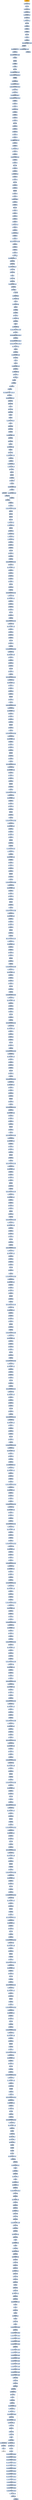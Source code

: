 digraph G {
node[shape=rectangle,style=filled,fillcolor=lightsteelblue,color=lightsteelblue]
bgcolor="transparent"
a0x00490270call_0x00490296[label="start\ncall 0x00490296",color="lightgrey",fillcolor="orange"];
a0x00490296leal_0x4esp__esp[label="0x00490296\nleal 0x4(%esp), %esp"];
a0x0049029apusha_[label="0x0049029a\npusha "];
a0x0049029bmovl_fs_0x30_eax[label="0x0049029b\nmovl %fs:0x30, %eax"];
a0x004902a2movl_0xceax__eax[label="0x004902a2\nmovl 0xc(%eax), %eax"];
a0x004902a5movl_0x1ceax__eax[label="0x004902a5\nmovl 0x1c(%eax), %eax"];
a0x004902a8movl_eax__eax[label="0x004902a8\nmovl (%eax), %eax"];
a0x004902aamovl_0x8eax__eax[label="0x004902aa\nmovl 0x8(%eax), %eax"];
a0x004902adpushl_eax[label="0x004902ad\npushl %eax"];
a0x004902aejmp_0x00490148[label="0x004902ae\njmp 0x00490148"];
a0x00490148call_0x0049014d[label="0x00490148\ncall 0x0049014d"];
a0x0049014djmp_0x00490251[label="0x0049014d\njmp 0x00490251"];
a0x00490251popl_eax[label="0x00490251\npopl %eax"];
a0x00490252xorw_ax_ax[label="0x00490252\nxorw %ax, %ax"];
a0x00490255jmp_0x00490226[label="0x00490255\njmp 0x00490226"];
a0x00490226cmpw_0x5a4dUINT16_eax_[label="0x00490226\ncmpw $0x5a4d<UINT16>, (%eax)"];
a0x0049022bje_0x004901f7[label="0x0049022b\nje 0x004901f7"];
a0x0049022dsubl_0x10000UINT32_eax[label="0x0049022d\nsubl $0x10000<UINT32>, %eax"];
a0x00490233jmp_0x00490226[label="0x00490233\njmp 0x00490226"];
a0x004901f7movzwl_0x3ceax__ebx[label="0x004901f7\nmovzwl 0x3c(%eax), %ebx"];
a0x004901fbaddl_eax_ebx[label="0x004901fb\naddl %eax, %ebx"];
a0x004901fdcmpw_0x4550UINT16_ebx_[label="0x004901fd\ncmpw $0x4550<UINT16>, (%ebx)"];
a0x00490202je_0x0048fe6e[label="0x00490202\nje 0x0048fe6e"];
a0x0048fe6epushl_eax[label="0x0048fe6e\npushl %eax"];
a0x0048fe6fjmp_0x0048fd37[label="0x0048fe6f\njmp 0x0048fd37"];
a0x0048fd37call_0x0048fd3c[label="0x0048fd37\ncall 0x0048fd3c"];
a0x0048fd3cpopl_eax[label="0x0048fd3c\npopl %eax"];
a0x0048fd3dsubl_0x48fd3cUINT32_eax[label="0x0048fd3d\nsubl $0x48fd3c<UINT32>, %eax"];
a0x0048fd43cmpl_0x0UINT8_0x43a89deax_[label="0x0048fd43\ncmpl $0x0<UINT8>, 0x43a89d(%eax)"];
a0x0048fd4aje_0x0048fe0c[label="0x0048fd4a\nje 0x0048fe0c"];
a0x0048fe0cincl_0x43a89deax_[label="0x0048fe0c\nincl 0x43a89d(%eax)"];
a0x0048fe12pushl_0xe939144aUINT32[label="0x0048fe12\npushl $0xe939144a<UINT32>"];
a0x0048fe17addl_0x170a1c78UINT32_esp_[label="0x0048fe17\naddl $0x170a1c78<UINT32>, (%esp)"];
a0x0048fe1epushl_0x0UINT8[label="0x0048fe1e\npushl $0x0<UINT8>"];
a0x0048fe20pushl_0x0UINT8[label="0x0048fe20\npushl $0x0<UINT8>"];
a0x0048fe22pushl_0xbd1ca557UINT32[label="0x0048fe22\npushl $0xbd1ca557<UINT32>"];
a0x0048fe27addl_0x43265b27UINT32_esp_[label="0x0048fe27\naddl $0x43265b27<UINT32>, (%esp)"];
a0x0048fe2ecall_0x00447e3a[label="0x0048fe2e\ncall 0x00447e3a"];
a0x00447e3acall_0x00447962[label="0x00447e3a\ncall 0x00447962"];
a0x00447962jmp_0x0044797e[label="0x00447962\njmp 0x0044797e"];
a0x0044797eleal_0x4esp__esp[label="0x0044797e\nleal 0x4(%esp), %esp"];
a0x00447982jmp_0x0048802c[label="0x00447982\njmp 0x0048802c"];
a0x0048802cjmp_0x0044799a[label="0x0048802c\njmp 0x0044799a"];
a0x0044799ajmp_0x004479b6[label="0x0044799a\njmp 0x004479b6"];
a0x004479b6jmp_0x004479d2[label="0x004479b6\njmp 0x004479d2"];
a0x004479d2pushl_ebp[label="0x004479d2\npushl %ebp"];
a0x004479d3jmp_0x004479ee[label="0x004479d3\njmp 0x004479ee"];
a0x004479eejmp_0x00447a0a[label="0x004479ee\njmp 0x00447a0a"];
a0x00447a0amovl_esp_ebp[label="0x00447a0a\nmovl %esp, %ebp"];
a0x00447a0cjmp_0x00447a26[label="0x00447a0c\njmp 0x00447a26"];
a0x00447a26jmp_0x00447a42[label="0x00447a26\njmp 0x00447a42"];
a0x00447a42andl_0xfffffff8UINT8_esp[label="0x00447a42\nandl $0xfffffff8<UINT8>, %esp"];
a0x00447a45jmp_0x00447a5e[label="0x00447a45\njmp 0x00447a5e"];
a0x00447a5ejmp_0x00447a7a[label="0x00447a5e\njmp 0x00447a7a"];
a0x00447a7amovl_0x18ebp__eax[label="0x00447a7a\nmovl 0x18(%ebp), %eax"];
a0x00447a7djmp_0x00447a96[label="0x00447a7d\njmp 0x00447a96"];
a0x00447a96jmp_0x00447ab2[label="0x00447a96\njmp 0x00447ab2"];
a0x00447ab2subl_0x17cUINT32_esp[label="0x00447ab2\nsubl $0x17c<UINT32>, %esp"];
a0x00447ab8jmp_0x00447ace[label="0x00447ab8\njmp 0x00447ace"];
a0x00447acejmp_0x00447aea[label="0x00447ace\njmp 0x00447aea"];
a0x00447aeapushl_ebx[label="0x00447aea\npushl %ebx"];
a0x00447aebjmp_0x00447b06[label="0x00447aeb\njmp 0x00447b06"];
a0x00447b06jmp_0x00447b22[label="0x00447b06\njmp 0x00447b22"];
a0x00447b22movl_0x8ebp__ebx[label="0x00447b22\nmovl 0x8(%ebp), %ebx"];
a0x00447b25jmp_0x00447b3e[label="0x00447b25\njmp 0x00447b3e"];
a0x00447b3ejmp_0x00447b5a[label="0x00447b3e\njmp 0x00447b5a"];
a0x00447b5apushl_esi[label="0x00447b5a\npushl %esi"];
a0x00447b5bjmp_0x00447b76[label="0x00447b5b\njmp 0x00447b76"];
a0x00447b76jmp_0x00447b92[label="0x00447b76\njmp 0x00447b92"];
a0x00447b92pushl_edi[label="0x00447b92\npushl %edi"];
a0x00447b93jmp_0x00447bae[label="0x00447b93\njmp 0x00447bae"];
a0x00447baejmp_0x00447bca[label="0x00447bae\njmp 0x00447bca"];
a0x00447bcapushl_0x10UINT8[label="0x00447bca\npushl $0x10<UINT8>"];
a0x00447bccjmp_0x00447be6[label="0x00447bcc\njmp 0x00447be6"];
a0x00447be6jmp_0x00447c02[label="0x00447be6\njmp 0x00447c02"];
a0x00447c02popl_ecx[label="0x00447c02\npopl %ecx"];
a0x00447c03jmp_0x00447c1e[label="0x00447c03\njmp 0x00447c1e"];
a0x00447c1ejmp_0x00447c3a[label="0x00447c1e\njmp 0x00447c3a"];
a0x00447c3amovl_ebx_esi[label="0x00447c3a\nmovl %ebx, %esi"];
a0x00447c3cjmp_0x00447c56[label="0x00447c3c\njmp 0x00447c56"];
a0x00447c56jmp_0x00447c72[label="0x00447c56\njmp 0x00447c72"];
a0x00447c72leal_0x40esp__edi[label="0x00447c72\nleal 0x40(%esp), %edi"];
a0x00447c76jmp_0x00447c8e[label="0x00447c76\njmp 0x00447c8e"];
a0x00447c8ejmp_0x00447caa[label="0x00447c8e\njmp 0x00447caa"];
a0x00447caamovl_eax_0x0044eefc[label="0x00447caa\nmovl %eax, 0x0044eefc"];
a0x00447cb0jmp_0x00447cc6[label="0x00447cb0\njmp 0x00447cc6"];
a0x00447cc6jmp_0x00447ce2[label="0x00447cc6\njmp 0x00447ce2"];
a0x00447ce2repz_movsl_ds_esi__es_edi_[label="0x00447ce2\nrepz movsl %ds:(%esi), %es:(%edi)"];
a0x00447ce4jmp_0x00447cfe[label="0x00447ce4\njmp 0x00447cfe"];
a0x00447cfejmp_0x00447d1a[label="0x00447cfe\njmp 0x00447d1a"];
a0x00447d1axorl_eax_eax[label="0x00447d1a\nxorl %eax, %eax"];
a0x00447d1cjmp_0x00447d36[label="0x00447d1c\njmp 0x00447d36"];
a0x00447d36jmp_0x00447d52[label="0x00447d36\njmp 0x00447d52"];
a0x00447d52movb_0x40eaxebx__cl[label="0x00447d52\nmovb 0x40(%eax,%ebx), %cl"];
a0x00447d56jmp_0x00447d6e[label="0x00447d56\njmp 0x00447d6e"];
a0x00447d6ejmp_0x00447d8a[label="0x00447d6e\njmp 0x00447d8a"];
a0x00447d8asubb_cl_0x40espeax_[label="0x00447d8a\nsubb %cl, 0x40(%esp,%eax)"];
a0x00447d8ejmp_0x00447da6[label="0x00447d8e\njmp 0x00447da6"];
a0x00447da6jmp_0x00447dc2[label="0x00447da6\njmp 0x00447dc2"];
a0x00447dc2incl_eax[label="0x00447dc2\nincl %eax"];
a0x00447dc3jmp_0x00447dde[label="0x00447dc3\njmp 0x00447dde"];
a0x00447ddejmp_0x00447dfa[label="0x00447dde\njmp 0x00447dfa"];
a0x00447dfacmpl_0x40UINT8_eax[label="0x00447dfa\ncmpl $0x40<UINT8>, %eax"];
a0x00447dfdjmp_0x00447e16[label="0x00447dfd\njmp 0x00447e16"];
a0x00447e16jmp_0x0048843e[label="0x00447e16\njmp 0x0048843e"];
a0x0048843ejb_0x00447d36[label="0x0048843e\njb 0x00447d36"];
a0x00488444pushl_0x40UINT8[label="0x00488444\npushl $0x40<UINT8>"];
a0x00488446leal_0x44esp__eax[label="0x00488446\nleal 0x44(%esp), %eax"];
a0x0048844apushl_eax[label="0x0048844a\npushl %eax"];
a0x0048844bleal_0x1cesp__eax[label="0x0048844b\nleal 0x1c(%esp), %eax"];
a0x0048844fpushl_eax[label="0x0048844f\npushl %eax"];
a0x00488450call_0x00466afd[label="0x00488450\ncall 0x00466afd"];
a0x00466afdjmp_0x004437f7[label="0x00466afd\njmp 0x004437f7"];
a0x004437f7call_0x00479a5b[label="0x004437f7\ncall 0x00479a5b"];
a0x00479a5bleal_0x4esp__esp[label="0x00479a5b\nleal 0x4(%esp), %esp"];
a0x00479a5fjmp_0x00479a94[label="0x00479a5f\njmp 0x00479a94"];
a0x00479a94pusha_[label="0x00479a94\npusha "];
a0x00479a95movl_0x24esp__esi[label="0x00479a95\nmovl 0x24(%esp), %esi"];
a0x00479a99movl_0x67452301UINT32_esi_[label="0x00479a99\nmovl $0x67452301<UINT32>, (%esi)"];
a0x00479a9fjmp_0x00479a77[label="0x00479a9f\njmp 0x00479a77"];
a0x00479a77movl_0xefcdab89UINT32_0x4esi_[label="0x00479a77\nmovl $0xefcdab89<UINT32>, 0x4(%esi)"];
a0x00479a7ejmp_0x00479ac8[label="0x00479a7e\njmp 0x00479ac8"];
a0x00479ac8movl_0x98badcfeUINT32_0x8esi_[label="0x00479ac8\nmovl $0x98badcfe<UINT32>, 0x8(%esi)"];
a0x00479acfmovl_0x10325476UINT32_0xcesi_[label="0x00479acf\nmovl $0x10325476<UINT32>, 0xc(%esi)"];
a0x00479ad6movl_0x2cesp__eax[label="0x00479ad6\nmovl 0x2c(%esp), %eax"];
a0x00479adapushl_eax[label="0x00479ada\npushl %eax"];
a0x00479adbxorl_edx_edx[label="0x00479adb\nxorl %edx, %edx"];
a0x00479addmovl_0x40UINT32_ecx[label="0x00479add\nmovl $0x40<UINT32>, %ecx"];
a0x00479ae3divl_ecx_eax[label="0x00479ae3\ndivl %ecx, %eax"];
a0x00479ae5incl_eax[label="0x00479ae5\nincl %eax"];
a0x00479ae6popl_edx[label="0x00479ae6\npopl %edx"];
a0x00479ae7subl_0x40UINT8_esp[label="0x00479ae7\nsubl $0x40<UINT8>, %esp"];
a0x00479aeamovl_esp_ebx[label="0x00479aea\nmovl %esp, %ebx"];
a0x00479aecmovl_0x68esp__esi[label="0x00479aec\nmovl 0x68(%esp), %esi"];
a0x00479af0xchgl_eax_edx[label="0x00479af0\nxchgl %eax, %edx"];
a0x00479af1movl_ebx_edi[label="0x00479af1\nmovl %ebx, %edi"];
a0x00479af3decl_edx[label="0x00479af3\ndecl %edx"];
a0x00479af4jne_0x00479bac[label="0x00479af4\njne 0x00479bac"];
a0x00479bactestl_eax_eax[label="0x00479bac\ntestl %eax, %eax"];
a0x00479baejs_0x00479c39[label="0x00479bae\njs 0x00479c39"];
a0x00479bb4cmpl_0x40UINT8_eax[label="0x00479bb4\ncmpl $0x40<UINT8>, %eax"];
a0x00479bb7jae_0x00479c65[label="0x00479bb7\njae 0x00479c65"];
a0x00479c65movl_0x40UINT32_ecx[label="0x00479c65\nmovl $0x40<UINT32>, %ecx"];
a0x00479c6bjmp_0x00479c48[label="0x00479c6b\njmp 0x00479c48"];
a0x00479c48movl_ebx_edi[label="0x00479c48\nmovl %ebx, %edi"];
a0x00479c4ajmp_0x00479ceb[label="0x00479c4a\njmp 0x00479ceb"];
a0x00479cebrepz_movsb_ds_esi__es_edi_[label="0x00479ceb\nrepz movsb %ds:(%esi), %es:(%edi)"];
a0x00479cedpushl_eax[label="0x00479ced\npushl %eax"];
a0x00479ceepushl_edx[label="0x00479cee\npushl %edx"];
a0x00479cefpushl_ebx[label="0x00479cef\npushl %ebx"];
a0x00479cf0pushl_esi[label="0x00479cf0\npushl %esi"];
a0x00479cf1leal_0x10esp__esi[label="0x00479cf1\nleal 0x10(%esp), %esi"];
a0x00479cf5movl_0x74esp__edi[label="0x00479cf5\nmovl 0x74(%esp), %edi"];
a0x00479cf9pushl_edi[label="0x00479cf9\npushl %edi"];
a0x00479cfamovl_edi__eax[label="0x00479cfa\nmovl (%edi), %eax"];
a0x00479cfcmovl_0x4edi__ebx[label="0x00479cfc\nmovl 0x4(%edi), %ebx"];
a0x00479cffmovl_0x8edi__ecx[label="0x00479cff\nmovl 0x8(%edi), %ecx"];
a0x00479d02movl_0xcedi__edx[label="0x00479d02\nmovl 0xc(%edi), %edx"];
a0x00479d05movl_ebx_edi[label="0x00479d05\nmovl %ebx, %edi"];
a0x00479d07movl_ebx_ebp[label="0x00479d07\nmovl %ebx, %ebp"];
a0x00479d09andl_ecx_edi[label="0x00479d09\nandl %ecx, %edi"];
a0x00479d0bnotl_ebp[label="0x00479d0b\nnotl %ebp"];
a0x00479d0dandl_edx_ebp[label="0x00479d0d\nandl %edx, %ebp"];
a0x00479d0fjmp_0x00479d42[label="0x00479d0f\njmp 0x00479d42"];
a0x00479d42orl_ebp_edi[label="0x00479d42\norl %ebp, %edi"];
a0x00479d44leal__680876936eaxedi__eax[label="0x00479d44\nleal -680876936(%eax,%edi), %eax"];
a0x00479d4baddl_esi__eax[label="0x00479d4b\naddl (%esi), %eax"];
a0x00479d4droll_0x7UINT8_eax[label="0x00479d4d\nroll $0x7<UINT8>, %eax"];
a0x00479d50addl_ebx_eax[label="0x00479d50\naddl %ebx, %eax"];
a0x00479d52movl_eax_edi[label="0x00479d52\nmovl %eax, %edi"];
a0x00479d54movl_eax_ebp[label="0x00479d54\nmovl %eax, %ebp"];
a0x00479d56andl_ebx_edi[label="0x00479d56\nandl %ebx, %edi"];
a0x00479d58jmp_0x00479e14[label="0x00479d58\njmp 0x00479e14"];
a0x00479e14notl_ebp[label="0x00479e14\nnotl %ebp"];
a0x00479e16andl_ecx_ebp[label="0x00479e16\nandl %ecx, %ebp"];
a0x00479e18orl_ebp_edi[label="0x00479e18\norl %ebp, %edi"];
a0x00479e1aleal__389564586edxedi__edx[label="0x00479e1a\nleal -389564586(%edx,%edi), %edx"];
a0x00479e21addl_0x4esi__edx[label="0x00479e21\naddl 0x4(%esi), %edx"];
a0x00479e24roll_0xcUINT8_edx[label="0x00479e24\nroll $0xc<UINT8>, %edx"];
a0x00479e27addl_eax_edx[label="0x00479e27\naddl %eax, %edx"];
a0x00479e29movl_edx_edi[label="0x00479e29\nmovl %edx, %edi"];
a0x00479e2bmovl_edx_ebp[label="0x00479e2b\nmovl %edx, %ebp"];
a0x00479e2dandl_eax_edi[label="0x00479e2d\nandl %eax, %edi"];
a0x00479e2fnotl_ebp[label="0x00479e2f\nnotl %ebp"];
a0x00479e31andl_ebx_ebp[label="0x00479e31\nandl %ebx, %ebp"];
a0x00479e33orl_ebp_edi[label="0x00479e33\norl %ebp, %edi"];
a0x00479e35leal_0x242070dbecxedi__ecx[label="0x00479e35\nleal 0x242070db(%ecx,%edi), %ecx"];
a0x00479e3caddl_0x8esi__ecx[label="0x00479e3c\naddl 0x8(%esi), %ecx"];
a0x00479e3froll_0x11UINT8_ecx[label="0x00479e3f\nroll $0x11<UINT8>, %ecx"];
a0x00479e42addl_edx_ecx[label="0x00479e42\naddl %edx, %ecx"];
a0x00479e44movl_ecx_edi[label="0x00479e44\nmovl %ecx, %edi"];
a0x00479e46movl_ecx_ebp[label="0x00479e46\nmovl %ecx, %ebp"];
a0x00479e48andl_edx_edi[label="0x00479e48\nandl %edx, %edi"];
a0x00479e4anotl_ebp[label="0x00479e4a\nnotl %ebp"];
a0x00479e4candl_eax_ebp[label="0x00479e4c\nandl %eax, %ebp"];
a0x00479e4eorl_ebp_edi[label="0x00479e4e\norl %ebp, %edi"];
a0x00479e50leal__1044525330ebxedi__ebx[label="0x00479e50\nleal -1044525330(%ebx,%edi), %ebx"];
a0x00479e57addl_0xcesi__ebx[label="0x00479e57\naddl 0xc(%esi), %ebx"];
a0x00479e5aroll_0x16UINT8_ebx[label="0x00479e5a\nroll $0x16<UINT8>, %ebx"];
a0x00479e5daddl_ecx_ebx[label="0x00479e5d\naddl %ecx, %ebx"];
a0x00479e5fmovl_ebx_edi[label="0x00479e5f\nmovl %ebx, %edi"];
a0x00479e61movl_ebx_ebp[label="0x00479e61\nmovl %ebx, %ebp"];
a0x00479e63andl_ecx_edi[label="0x00479e63\nandl %ecx, %edi"];
a0x00479e65notl_ebp[label="0x00479e65\nnotl %ebp"];
a0x00479e67andl_edx_ebp[label="0x00479e67\nandl %edx, %ebp"];
a0x00479e69orl_ebp_edi[label="0x00479e69\norl %ebp, %edi"];
a0x00479e6bleal__176418897eaxedi__eax[label="0x00479e6b\nleal -176418897(%eax,%edi), %eax"];
a0x00479e72addl_0x10esi__eax[label="0x00479e72\naddl 0x10(%esi), %eax"];
a0x00479e75roll_0x7UINT8_eax[label="0x00479e75\nroll $0x7<UINT8>, %eax"];
a0x00479e78addl_ebx_eax[label="0x00479e78\naddl %ebx, %eax"];
a0x00479e7amovl_eax_edi[label="0x00479e7a\nmovl %eax, %edi"];
a0x00479e7cmovl_eax_ebp[label="0x00479e7c\nmovl %eax, %ebp"];
a0x00479e7eandl_ebx_edi[label="0x00479e7e\nandl %ebx, %edi"];
a0x00479e80notl_ebp[label="0x00479e80\nnotl %ebp"];
a0x00479e82andl_ecx_ebp[label="0x00479e82\nandl %ecx, %ebp"];
a0x00479e84orl_ebp_edi[label="0x00479e84\norl %ebp, %edi"];
a0x00479e86leal_0x4787c62aedxedi__edx[label="0x00479e86\nleal 0x4787c62a(%edx,%edi), %edx"];
a0x00479e8daddl_0x14esi__edx[label="0x00479e8d\naddl 0x14(%esi), %edx"];
a0x00479e90roll_0xcUINT8_edx[label="0x00479e90\nroll $0xc<UINT8>, %edx"];
a0x00479e93addl_eax_edx[label="0x00479e93\naddl %eax, %edx"];
a0x00479e95movl_edx_edi[label="0x00479e95\nmovl %edx, %edi"];
a0x00479e97movl_edx_ebp[label="0x00479e97\nmovl %edx, %ebp"];
a0x00479e99andl_eax_edi[label="0x00479e99\nandl %eax, %edi"];
a0x00479e9bnotl_ebp[label="0x00479e9b\nnotl %ebp"];
a0x00479e9dandl_ebx_ebp[label="0x00479e9d\nandl %ebx, %ebp"];
a0x00479e9forl_ebp_edi[label="0x00479e9f\norl %ebp, %edi"];
a0x00479ea1leal__1473231341ecxedi__ecx[label="0x00479ea1\nleal -1473231341(%ecx,%edi), %ecx"];
a0x00479ea8addl_0x18esi__ecx[label="0x00479ea8\naddl 0x18(%esi), %ecx"];
a0x00479eabroll_0x11UINT8_ecx[label="0x00479eab\nroll $0x11<UINT8>, %ecx"];
a0x00479eaeaddl_edx_ecx[label="0x00479eae\naddl %edx, %ecx"];
a0x00479eb0movl_ecx_edi[label="0x00479eb0\nmovl %ecx, %edi"];
a0x00479eb2movl_ecx_ebp[label="0x00479eb2\nmovl %ecx, %ebp"];
a0x00479eb4andl_edx_edi[label="0x00479eb4\nandl %edx, %edi"];
a0x00479eb6notl_ebp[label="0x00479eb6\nnotl %ebp"];
a0x00479eb8andl_eax_ebp[label="0x00479eb8\nandl %eax, %ebp"];
a0x00479ebajmp_0x00479d9c[label="0x00479eba\njmp 0x00479d9c"];
a0x00479d9corl_ebp_edi[label="0x00479d9c\norl %ebp, %edi"];
a0x00479d9eleal__45705983ebxedi__ebx[label="0x00479d9e\nleal -45705983(%ebx,%edi), %ebx"];
a0x00479da5addl_0x1cesi__ebx[label="0x00479da5\naddl 0x1c(%esi), %ebx"];
a0x00479da8roll_0x16UINT8_ebx[label="0x00479da8\nroll $0x16<UINT8>, %ebx"];
a0x00479dabaddl_ecx_ebx[label="0x00479dab\naddl %ecx, %ebx"];
a0x00479dadmovl_ebx_edi[label="0x00479dad\nmovl %ebx, %edi"];
a0x00479dafmovl_ebx_ebp[label="0x00479daf\nmovl %ebx, %ebp"];
a0x00479db1andl_ecx_edi[label="0x00479db1\nandl %ecx, %edi"];
a0x00479db3notl_ebp[label="0x00479db3\nnotl %ebp"];
a0x00479db5andl_edx_ebp[label="0x00479db5\nandl %edx, %ebp"];
a0x00479db7orl_ebp_edi[label="0x00479db7\norl %ebp, %edi"];
a0x00479db9leal_0x698098d8eaxedi__eax[label="0x00479db9\nleal 0x698098d8(%eax,%edi), %eax"];
a0x00479dc0addl_0x20esi__eax[label="0x00479dc0\naddl 0x20(%esi), %eax"];
a0x00479dc3roll_0x7UINT8_eax[label="0x00479dc3\nroll $0x7<UINT8>, %eax"];
a0x00479dc6addl_ebx_eax[label="0x00479dc6\naddl %ebx, %eax"];
a0x00479dc8movl_eax_edi[label="0x00479dc8\nmovl %eax, %edi"];
a0x00479dcamovl_eax_ebp[label="0x00479dca\nmovl %eax, %ebp"];
a0x00479dccandl_ebx_edi[label="0x00479dcc\nandl %ebx, %edi"];
a0x00479dcenotl_ebp[label="0x00479dce\nnotl %ebp"];
a0x00479dd0andl_ecx_ebp[label="0x00479dd0\nandl %ecx, %ebp"];
a0x00479dd2orl_ebp_edi[label="0x00479dd2\norl %ebp, %edi"];
a0x00479dd4leal__1958414417edxedi__edx[label="0x00479dd4\nleal -1958414417(%edx,%edi), %edx"];
a0x00479ddbaddl_0x24esi__edx[label="0x00479ddb\naddl 0x24(%esi), %edx"];
a0x00479dderoll_0xcUINT8_edx[label="0x00479dde\nroll $0xc<UINT8>, %edx"];
a0x00479de1addl_eax_edx[label="0x00479de1\naddl %eax, %edx"];
a0x00479de3movl_edx_edi[label="0x00479de3\nmovl %edx, %edi"];
a0x00479de5movl_edx_ebp[label="0x00479de5\nmovl %edx, %ebp"];
a0x00479de7andl_eax_edi[label="0x00479de7\nandl %eax, %edi"];
a0x00479de9notl_ebp[label="0x00479de9\nnotl %ebp"];
a0x00479debandl_ebx_ebp[label="0x00479deb\nandl %ebx, %ebp"];
a0x00479dedorl_ebp_edi[label="0x00479ded\norl %ebp, %edi"];
a0x00479defleal__42063ecxedi__ecx[label="0x00479def\nleal -42063(%ecx,%edi), %ecx"];
a0x00479df6addl_0x28esi__ecx[label="0x00479df6\naddl 0x28(%esi), %ecx"];
a0x00479df9jmp_0x00479d7f[label="0x00479df9\njmp 0x00479d7f"];
a0x00479d7froll_0x11UINT8_ecx[label="0x00479d7f\nroll $0x11<UINT8>, %ecx"];
a0x00479d82jmp_0x0047a9d1[label="0x00479d82\njmp 0x0047a9d1"];
a0x0047a9d1addl_edx_ecx[label="0x0047a9d1\naddl %edx, %ecx"];
a0x0047a9d3movl_ecx_edi[label="0x0047a9d3\nmovl %ecx, %edi"];
a0x0047a9d5movl_ecx_ebp[label="0x0047a9d5\nmovl %ecx, %ebp"];
a0x0047a9d7andl_edx_edi[label="0x0047a9d7\nandl %edx, %edi"];
a0x0047a9d9notl_ebp[label="0x0047a9d9\nnotl %ebp"];
a0x0047a9dbandl_eax_ebp[label="0x0047a9db\nandl %eax, %ebp"];
a0x0047a9ddorl_ebp_edi[label="0x0047a9dd\norl %ebp, %edi"];
a0x0047a9dfleal__1990404162ebxedi__ebx[label="0x0047a9df\nleal -1990404162(%ebx,%edi), %ebx"];
a0x0047a9e6addl_0x2cesi__ebx[label="0x0047a9e6\naddl 0x2c(%esi), %ebx"];
a0x0047a9e9roll_0x16UINT8_ebx[label="0x0047a9e9\nroll $0x16<UINT8>, %ebx"];
a0x0047a9ecaddl_ecx_ebx[label="0x0047a9ec\naddl %ecx, %ebx"];
a0x0047a9eemovl_ebx_edi[label="0x0047a9ee\nmovl %ebx, %edi"];
a0x0047a9f0movl_ebx_ebp[label="0x0047a9f0\nmovl %ebx, %ebp"];
a0x0047a9f2andl_ecx_edi[label="0x0047a9f2\nandl %ecx, %edi"];
a0x0047a9f4notl_ebp[label="0x0047a9f4\nnotl %ebp"];
a0x0047a9f6andl_edx_ebp[label="0x0047a9f6\nandl %edx, %ebp"];
a0x0047a9f8orl_ebp_edi[label="0x0047a9f8\norl %ebp, %edi"];
a0x0047a9faleal_0x6b901122eaxedi__eax[label="0x0047a9fa\nleal 0x6b901122(%eax,%edi), %eax"];
a0x0047aa01addl_0x30esi__eax[label="0x0047aa01\naddl 0x30(%esi), %eax"];
a0x0047aa04roll_0x7UINT8_eax[label="0x0047aa04\nroll $0x7<UINT8>, %eax"];
a0x0047aa07addl_ebx_eax[label="0x0047aa07\naddl %ebx, %eax"];
a0x0047aa09movl_eax_edi[label="0x0047aa09\nmovl %eax, %edi"];
a0x0047aa0bmovl_eax_ebp[label="0x0047aa0b\nmovl %eax, %ebp"];
a0x0047aa0dandl_ebx_edi[label="0x0047aa0d\nandl %ebx, %edi"];
a0x0047aa0fnotl_ebp[label="0x0047aa0f\nnotl %ebp"];
a0x0047aa11andl_ecx_ebp[label="0x0047aa11\nandl %ecx, %ebp"];
a0x0047aa13orl_ebp_edi[label="0x0047aa13\norl %ebp, %edi"];
a0x0047aa15leal__40341101edxedi__edx[label="0x0047aa15\nleal -40341101(%edx,%edi), %edx"];
a0x0047aa1caddl_0x34esi__edx[label="0x0047aa1c\naddl 0x34(%esi), %edx"];
a0x0047aa1froll_0xcUINT8_edx[label="0x0047aa1f\nroll $0xc<UINT8>, %edx"];
a0x0047aa22addl_eax_edx[label="0x0047aa22\naddl %eax, %edx"];
a0x0047aa24movl_edx_edi[label="0x0047aa24\nmovl %edx, %edi"];
a0x0047aa26movl_edx_ebp[label="0x0047aa26\nmovl %edx, %ebp"];
a0x0047aa28andl_eax_edi[label="0x0047aa28\nandl %eax, %edi"];
a0x0047aa2anotl_ebp[label="0x0047aa2a\nnotl %ebp"];
a0x0047aa2candl_ebx_ebp[label="0x0047aa2c\nandl %ebx, %ebp"];
a0x0047aa2eorl_ebp_edi[label="0x0047aa2e\norl %ebp, %edi"];
a0x0047aa30leal__1502002290ecxedi__ecx[label="0x0047aa30\nleal -1502002290(%ecx,%edi), %ecx"];
a0x0047aa37addl_0x38esi__ecx[label="0x0047aa37\naddl 0x38(%esi), %ecx"];
a0x0047aa3aroll_0x11UINT8_ecx[label="0x0047aa3a\nroll $0x11<UINT8>, %ecx"];
a0x0047aa3daddl_edx_ecx[label="0x0047aa3d\naddl %edx, %ecx"];
a0x0047aa3fmovl_ecx_edi[label="0x0047aa3f\nmovl %ecx, %edi"];
a0x0047aa41movl_ecx_ebp[label="0x0047aa41\nmovl %ecx, %ebp"];
a0x0047aa43andl_edx_edi[label="0x0047aa43\nandl %edx, %edi"];
a0x0047aa45notl_ebp[label="0x0047aa45\nnotl %ebp"];
a0x0047aa47andl_eax_ebp[label="0x0047aa47\nandl %eax, %ebp"];
a0x0047aa49orl_ebp_edi[label="0x0047aa49\norl %ebp, %edi"];
a0x0047aa4bleal_0x49b40821ebxedi__ebx[label="0x0047aa4b\nleal 0x49b40821(%ebx,%edi), %ebx"];
a0x0047aa52addl_0x3cesi__ebx[label="0x0047aa52\naddl 0x3c(%esi), %ebx"];
a0x0047aa55roll_0x16UINT8_ebx[label="0x0047aa55\nroll $0x16<UINT8>, %ebx"];
a0x0047aa58addl_ecx_ebx[label="0x0047aa58\naddl %ecx, %ebx"];
a0x0047aa5amovl_edx_edi[label="0x0047aa5a\nmovl %edx, %edi"];
a0x0047aa5cmovl_edx_ebp[label="0x0047aa5c\nmovl %edx, %ebp"];
a0x0047aa5eandl_ebx_edi[label="0x0047aa5e\nandl %ebx, %edi"];
a0x0047aa60notl_ebp[label="0x0047aa60\nnotl %ebp"];
a0x0047aa62andl_ecx_ebp[label="0x0047aa62\nandl %ecx, %ebp"];
a0x0047aa64orl_ebp_edi[label="0x0047aa64\norl %ebp, %edi"];
a0x0047aa66leal__165796510eaxedi__eax[label="0x0047aa66\nleal -165796510(%eax,%edi), %eax"];
a0x0047aa6daddl_0x4esi__eax[label="0x0047aa6d\naddl 0x4(%esi), %eax"];
a0x0047aa70roll_0x5UINT8_eax[label="0x0047aa70\nroll $0x5<UINT8>, %eax"];
a0x0047aa73addl_ebx_eax[label="0x0047aa73\naddl %ebx, %eax"];
a0x0047aa75movl_ecx_edi[label="0x0047aa75\nmovl %ecx, %edi"];
a0x0047aa77movl_ecx_ebp[label="0x0047aa77\nmovl %ecx, %ebp"];
a0x0047aa79andl_eax_edi[label="0x0047aa79\nandl %eax, %edi"];
a0x0047aa7bnotl_ebp[label="0x0047aa7b\nnotl %ebp"];
a0x0047aa7dandl_ebx_ebp[label="0x0047aa7d\nandl %ebx, %ebp"];
a0x0047aa7forl_ebp_edi[label="0x0047aa7f\norl %ebp, %edi"];
a0x0047aa81leal__1069501632edxedi__edx[label="0x0047aa81\nleal -1069501632(%edx,%edi), %edx"];
a0x0047aa88addl_0x18esi__edx[label="0x0047aa88\naddl 0x18(%esi), %edx"];
a0x0047aa8broll_0x9UINT8_edx[label="0x0047aa8b\nroll $0x9<UINT8>, %edx"];
a0x0047aa8eaddl_eax_edx[label="0x0047aa8e\naddl %eax, %edx"];
a0x0047aa90movl_ebx_edi[label="0x0047aa90\nmovl %ebx, %edi"];
a0x0047aa92movl_ebx_ebp[label="0x0047aa92\nmovl %ebx, %ebp"];
a0x0047aa94andl_edx_edi[label="0x0047aa94\nandl %edx, %edi"];
a0x0047aa96notl_ebp[label="0x0047aa96\nnotl %ebp"];
a0x0047aa98andl_eax_ebp[label="0x0047aa98\nandl %eax, %ebp"];
a0x0047aa9aorl_ebp_edi[label="0x0047aa9a\norl %ebp, %edi"];
a0x0047aa9cleal_0x265e5a51ecxedi__ecx[label="0x0047aa9c\nleal 0x265e5a51(%ecx,%edi), %ecx"];
a0x0047aaa3addl_0x2cesi__ecx[label="0x0047aaa3\naddl 0x2c(%esi), %ecx"];
a0x0047aaa6roll_0xeUINT8_ecx[label="0x0047aaa6\nroll $0xe<UINT8>, %ecx"];
a0x0047aaa9addl_edx_ecx[label="0x0047aaa9\naddl %edx, %ecx"];
a0x0047aaabmovl_eax_edi[label="0x0047aaab\nmovl %eax, %edi"];
a0x0047aaadmovl_eax_ebp[label="0x0047aaad\nmovl %eax, %ebp"];
a0x0047aaafandl_ecx_edi[label="0x0047aaaf\nandl %ecx, %edi"];
a0x0047aab1notl_ebp[label="0x0047aab1\nnotl %ebp"];
a0x0047aab3andl_edx_ebp[label="0x0047aab3\nandl %edx, %ebp"];
a0x0047aab5orl_ebp_edi[label="0x0047aab5\norl %ebp, %edi"];
a0x0047aab7leal__373897302ebxedi__ebx[label="0x0047aab7\nleal -373897302(%ebx,%edi), %ebx"];
a0x0047aabeaddl_esi__ebx[label="0x0047aabe\naddl (%esi), %ebx"];
a0x0047aac0roll_0x14UINT8_ebx[label="0x0047aac0\nroll $0x14<UINT8>, %ebx"];
a0x0047aac3addl_ecx_ebx[label="0x0047aac3\naddl %ecx, %ebx"];
a0x0047aac5movl_edx_edi[label="0x0047aac5\nmovl %edx, %edi"];
a0x0047aac7movl_edx_ebp[label="0x0047aac7\nmovl %edx, %ebp"];
a0x0047aac9andl_ebx_edi[label="0x0047aac9\nandl %ebx, %edi"];
a0x0047aacbnotl_ebp[label="0x0047aacb\nnotl %ebp"];
a0x0047aacdandl_ecx_ebp[label="0x0047aacd\nandl %ecx, %ebp"];
a0x0047aacforl_ebp_edi[label="0x0047aacf\norl %ebp, %edi"];
a0x0047aad1leal__701558691eaxedi__eax[label="0x0047aad1\nleal -701558691(%eax,%edi), %eax"];
a0x0047aad8addl_0x14esi__eax[label="0x0047aad8\naddl 0x14(%esi), %eax"];
a0x0047aadbroll_0x5UINT8_eax[label="0x0047aadb\nroll $0x5<UINT8>, %eax"];
a0x0047aadeaddl_ebx_eax[label="0x0047aade\naddl %ebx, %eax"];
a0x0047aae0movl_ecx_edi[label="0x0047aae0\nmovl %ecx, %edi"];
a0x0047aae2movl_ecx_ebp[label="0x0047aae2\nmovl %ecx, %ebp"];
a0x0047aae4andl_eax_edi[label="0x0047aae4\nandl %eax, %edi"];
a0x0047aae6notl_ebp[label="0x0047aae6\nnotl %ebp"];
a0x0047aae8andl_ebx_ebp[label="0x0047aae8\nandl %ebx, %ebp"];
a0x0047aaeaorl_ebp_edi[label="0x0047aaea\norl %ebp, %edi"];
a0x0047aaecleal_0x2441453edxedi__edx[label="0x0047aaec\nleal 0x2441453(%edx,%edi), %edx"];
a0x0047aaf3addl_0x28esi__edx[label="0x0047aaf3\naddl 0x28(%esi), %edx"];
a0x0047aaf6roll_0x9UINT8_edx[label="0x0047aaf6\nroll $0x9<UINT8>, %edx"];
a0x0047aaf9addl_eax_edx[label="0x0047aaf9\naddl %eax, %edx"];
a0x0047aafbmovl_ebx_edi[label="0x0047aafb\nmovl %ebx, %edi"];
a0x0047aafdmovl_ebx_ebp[label="0x0047aafd\nmovl %ebx, %ebp"];
a0x0047aaffandl_edx_edi[label="0x0047aaff\nandl %edx, %edi"];
a0x0047ab01notl_ebp[label="0x0047ab01\nnotl %ebp"];
a0x0047ab03andl_eax_ebp[label="0x0047ab03\nandl %eax, %ebp"];
a0x0047ab05orl_ebp_edi[label="0x0047ab05\norl %ebp, %edi"];
a0x0047ab07leal__660478335ecxedi__ecx[label="0x0047ab07\nleal -660478335(%ecx,%edi), %ecx"];
a0x0047ab0eaddl_0x3cesi__ecx[label="0x0047ab0e\naddl 0x3c(%esi), %ecx"];
a0x0047ab11roll_0xeUINT8_ecx[label="0x0047ab11\nroll $0xe<UINT8>, %ecx"];
a0x0047ab14addl_edx_ecx[label="0x0047ab14\naddl %edx, %ecx"];
a0x0047ab16movl_eax_edi[label="0x0047ab16\nmovl %eax, %edi"];
a0x0047ab18movl_eax_ebp[label="0x0047ab18\nmovl %eax, %ebp"];
a0x0047ab1aandl_ecx_edi[label="0x0047ab1a\nandl %ecx, %edi"];
a0x0047ab1cnotl_ebp[label="0x0047ab1c\nnotl %ebp"];
a0x0047ab1eandl_edx_ebp[label="0x0047ab1e\nandl %edx, %ebp"];
a0x0047ab20orl_ebp_edi[label="0x0047ab20\norl %ebp, %edi"];
a0x0047ab22leal__405537848ebxedi__ebx[label="0x0047ab22\nleal -405537848(%ebx,%edi), %ebx"];
a0x0047ab29addl_0x10esi__ebx[label="0x0047ab29\naddl 0x10(%esi), %ebx"];
a0x0047ab2croll_0x14UINT8_ebx[label="0x0047ab2c\nroll $0x14<UINT8>, %ebx"];
a0x0047ab2faddl_ecx_ebx[label="0x0047ab2f\naddl %ecx, %ebx"];
a0x0047ab31movl_edx_edi[label="0x0047ab31\nmovl %edx, %edi"];
a0x0047ab33movl_edx_ebp[label="0x0047ab33\nmovl %edx, %ebp"];
a0x0047ab35andl_ebx_edi[label="0x0047ab35\nandl %ebx, %edi"];
a0x0047ab37notl_ebp[label="0x0047ab37\nnotl %ebp"];
a0x0047ab39andl_ecx_ebp[label="0x0047ab39\nandl %ecx, %ebp"];
a0x0047ab3borl_ebp_edi[label="0x0047ab3b\norl %ebp, %edi"];
a0x0047ab3dleal_0x21e1cde6eaxedi__eax[label="0x0047ab3d\nleal 0x21e1cde6(%eax,%edi), %eax"];
a0x0047ab44addl_0x24esi__eax[label="0x0047ab44\naddl 0x24(%esi), %eax"];
a0x0047ab47roll_0x5UINT8_eax[label="0x0047ab47\nroll $0x5<UINT8>, %eax"];
a0x0047ab4aaddl_ebx_eax[label="0x0047ab4a\naddl %ebx, %eax"];
a0x0047ab4cmovl_ecx_edi[label="0x0047ab4c\nmovl %ecx, %edi"];
a0x0047ab4emovl_ecx_ebp[label="0x0047ab4e\nmovl %ecx, %ebp"];
a0x0047ab50andl_eax_edi[label="0x0047ab50\nandl %eax, %edi"];
a0x0047ab52notl_ebp[label="0x0047ab52\nnotl %ebp"];
a0x0047ab54andl_ebx_ebp[label="0x0047ab54\nandl %ebx, %ebp"];
a0x0047ab56orl_ebp_edi[label="0x0047ab56\norl %ebp, %edi"];
a0x0047ab58leal__1019803690edxedi__edx[label="0x0047ab58\nleal -1019803690(%edx,%edi), %edx"];
a0x0047ab5faddl_0x38esi__edx[label="0x0047ab5f\naddl 0x38(%esi), %edx"];
a0x0047ab62roll_0x9UINT8_edx[label="0x0047ab62\nroll $0x9<UINT8>, %edx"];
a0x0047ab65addl_eax_edx[label="0x0047ab65\naddl %eax, %edx"];
a0x0047ab67movl_ebx_edi[label="0x0047ab67\nmovl %ebx, %edi"];
a0x0047ab69movl_ebx_ebp[label="0x0047ab69\nmovl %ebx, %ebp"];
a0x0047ab6bandl_edx_edi[label="0x0047ab6b\nandl %edx, %edi"];
a0x0047ab6dnotl_ebp[label="0x0047ab6d\nnotl %ebp"];
a0x0047ab6fandl_eax_ebp[label="0x0047ab6f\nandl %eax, %ebp"];
a0x0047ab71orl_ebp_edi[label="0x0047ab71\norl %ebp, %edi"];
a0x0047ab73leal__187363961ecxedi__ecx[label="0x0047ab73\nleal -187363961(%ecx,%edi), %ecx"];
a0x0047ab7aaddl_0xcesi__ecx[label="0x0047ab7a\naddl 0xc(%esi), %ecx"];
a0x0047ab7droll_0xeUINT8_ecx[label="0x0047ab7d\nroll $0xe<UINT8>, %ecx"];
a0x0047ab80addl_edx_ecx[label="0x0047ab80\naddl %edx, %ecx"];
a0x0047ab82movl_eax_edi[label="0x0047ab82\nmovl %eax, %edi"];
a0x0047ab84movl_eax_ebp[label="0x0047ab84\nmovl %eax, %ebp"];
a0x0047ab86andl_ecx_edi[label="0x0047ab86\nandl %ecx, %edi"];
a0x0047ab88notl_ebp[label="0x0047ab88\nnotl %ebp"];
a0x0047ab8aandl_edx_ebp[label="0x0047ab8a\nandl %edx, %ebp"];
a0x0047ab8corl_ebp_edi[label="0x0047ab8c\norl %ebp, %edi"];
a0x0047ab8eleal_0x455a14edebxedi__ebx[label="0x0047ab8e\nleal 0x455a14ed(%ebx,%edi), %ebx"];
a0x0047ab95addl_0x20esi__ebx[label="0x0047ab95\naddl 0x20(%esi), %ebx"];
a0x0047ab98roll_0x14UINT8_ebx[label="0x0047ab98\nroll $0x14<UINT8>, %ebx"];
a0x0047ab9baddl_ecx_ebx[label="0x0047ab9b\naddl %ecx, %ebx"];
a0x0047ab9dmovl_edx_edi[label="0x0047ab9d\nmovl %edx, %edi"];
a0x0047ab9fmovl_edx_ebp[label="0x0047ab9f\nmovl %edx, %ebp"];
a0x0047aba1andl_ebx_edi[label="0x0047aba1\nandl %ebx, %edi"];
a0x0047aba3notl_ebp[label="0x0047aba3\nnotl %ebp"];
a0x0047aba5andl_ecx_ebp[label="0x0047aba5\nandl %ecx, %ebp"];
a0x0047aba7orl_ebp_edi[label="0x0047aba7\norl %ebp, %edi"];
a0x0047aba9leal__1444681467eaxedi__eax[label="0x0047aba9\nleal -1444681467(%eax,%edi), %eax"];
a0x0047abb0addl_0x34esi__eax[label="0x0047abb0\naddl 0x34(%esi), %eax"];
a0x0047abb3roll_0x5UINT8_eax[label="0x0047abb3\nroll $0x5<UINT8>, %eax"];
a0x0047abb6addl_ebx_eax[label="0x0047abb6\naddl %ebx, %eax"];
a0x0047abb8movl_ecx_edi[label="0x0047abb8\nmovl %ecx, %edi"];
a0x0047abbamovl_ecx_ebp[label="0x0047abba\nmovl %ecx, %ebp"];
a0x0047abbcandl_eax_edi[label="0x0047abbc\nandl %eax, %edi"];
a0x0047abbenotl_ebp[label="0x0047abbe\nnotl %ebp"];
a0x0047abc0andl_ebx_ebp[label="0x0047abc0\nandl %ebx, %ebp"];
a0x0047abc2orl_ebp_edi[label="0x0047abc2\norl %ebp, %edi"];
a0x0047abc4leal__51403784edxedi__edx[label="0x0047abc4\nleal -51403784(%edx,%edi), %edx"];
a0x0047abcbaddl_0x8esi__edx[label="0x0047abcb\naddl 0x8(%esi), %edx"];
a0x0047abceroll_0x9UINT8_edx[label="0x0047abce\nroll $0x9<UINT8>, %edx"];
a0x0047abd1addl_eax_edx[label="0x0047abd1\naddl %eax, %edx"];
a0x0047abd3movl_ebx_edi[label="0x0047abd3\nmovl %ebx, %edi"];
a0x0047abd5movl_ebx_ebp[label="0x0047abd5\nmovl %ebx, %ebp"];
a0x0047abd7andl_edx_edi[label="0x0047abd7\nandl %edx, %edi"];
a0x0047abd9notl_ebp[label="0x0047abd9\nnotl %ebp"];
a0x0047abdbandl_eax_ebp[label="0x0047abdb\nandl %eax, %ebp"];
a0x0047abddorl_ebp_edi[label="0x0047abdd\norl %ebp, %edi"];
a0x0047abdfleal_0x676f02d9ecxedi__ecx[label="0x0047abdf\nleal 0x676f02d9(%ecx,%edi), %ecx"];
a0x0047abe6addl_0x1cesi__ecx[label="0x0047abe6\naddl 0x1c(%esi), %ecx"];
a0x0047abe9roll_0xeUINT8_ecx[label="0x0047abe9\nroll $0xe<UINT8>, %ecx"];
a0x0047abecaddl_edx_ecx[label="0x0047abec\naddl %edx, %ecx"];
a0x0047abeemovl_eax_edi[label="0x0047abee\nmovl %eax, %edi"];
a0x0047abf0movl_eax_ebp[label="0x0047abf0\nmovl %eax, %ebp"];
a0x0047abf2andl_ecx_edi[label="0x0047abf2\nandl %ecx, %edi"];
a0x0047abf4notl_ebp[label="0x0047abf4\nnotl %ebp"];
a0x0047abf6andl_edx_ebp[label="0x0047abf6\nandl %edx, %ebp"];
a0x0047abf8orl_ebp_edi[label="0x0047abf8\norl %ebp, %edi"];
a0x0047abfaleal__1926607734ebxedi__ebx[label="0x0047abfa\nleal -1926607734(%ebx,%edi), %ebx"];
a0x0047ac01addl_0x30esi__ebx[label="0x0047ac01\naddl 0x30(%esi), %ebx"];
a0x0047ac04roll_0x14UINT8_ebx[label="0x0047ac04\nroll $0x14<UINT8>, %ebx"];
a0x0047ac07addl_ecx_ebx[label="0x0047ac07\naddl %ecx, %ebx"];
a0x0047ac09movl_ebx_ebp[label="0x0047ac09\nmovl %ebx, %ebp"];
a0x0047ac0bxorl_ecx_ebp[label="0x0047ac0b\nxorl %ecx, %ebp"];
a0x0047ac0dxorl_edx_ebp[label="0x0047ac0d\nxorl %edx, %ebp"];
a0x0047ac0fleal__378558eaxebp__eax[label="0x0047ac0f\nleal -378558(%eax,%ebp), %eax"];
a0x0047ac16addl_0x14esi__eax[label="0x0047ac16\naddl 0x14(%esi), %eax"];
a0x0047ac19roll_0x4UINT8_eax[label="0x0047ac19\nroll $0x4<UINT8>, %eax"];
a0x0047ac1caddl_ebx_eax[label="0x0047ac1c\naddl %ebx, %eax"];
a0x0047ac1emovl_eax_ebp[label="0x0047ac1e\nmovl %eax, %ebp"];
a0x0047ac20xorl_ebx_ebp[label="0x0047ac20\nxorl %ebx, %ebp"];
a0x0047ac22xorl_ecx_ebp[label="0x0047ac22\nxorl %ecx, %ebp"];
a0x0047ac24leal__2022574463edxebp__edx[label="0x0047ac24\nleal -2022574463(%edx,%ebp), %edx"];
a0x0047ac2baddl_0x20esi__edx[label="0x0047ac2b\naddl 0x20(%esi), %edx"];
a0x0047ac2eroll_0xbUINT8_edx[label="0x0047ac2e\nroll $0xb<UINT8>, %edx"];
a0x0047ac31addl_eax_edx[label="0x0047ac31\naddl %eax, %edx"];
a0x0047ac33movl_edx_ebp[label="0x0047ac33\nmovl %edx, %ebp"];
a0x0047ac35xorl_eax_ebp[label="0x0047ac35\nxorl %eax, %ebp"];
a0x0047ac37xorl_ebx_ebp[label="0x0047ac37\nxorl %ebx, %ebp"];
a0x0047ac39leal_0x6d9d6122ecxebp__ecx[label="0x0047ac39\nleal 0x6d9d6122(%ecx,%ebp), %ecx"];
a0x0047ac40addl_0x2cesi__ecx[label="0x0047ac40\naddl 0x2c(%esi), %ecx"];
a0x0047ac43roll_0x10UINT8_ecx[label="0x0047ac43\nroll $0x10<UINT8>, %ecx"];
a0x0047ac46addl_edx_ecx[label="0x0047ac46\naddl %edx, %ecx"];
a0x0047ac48movl_ecx_ebp[label="0x0047ac48\nmovl %ecx, %ebp"];
a0x0047ac4axorl_edx_ebp[label="0x0047ac4a\nxorl %edx, %ebp"];
a0x0047ac4cxorl_eax_ebp[label="0x0047ac4c\nxorl %eax, %ebp"];
a0x0047ac4eleal__35309556ebxebp__ebx[label="0x0047ac4e\nleal -35309556(%ebx,%ebp), %ebx"];
a0x0047ac55addl_0x38esi__ebx[label="0x0047ac55\naddl 0x38(%esi), %ebx"];
a0x0047ac58roll_0x17UINT8_ebx[label="0x0047ac58\nroll $0x17<UINT8>, %ebx"];
a0x0047ac5baddl_ecx_ebx[label="0x0047ac5b\naddl %ecx, %ebx"];
a0x0047ac5dmovl_ebx_ebp[label="0x0047ac5d\nmovl %ebx, %ebp"];
a0x0047ac5fxorl_ecx_ebp[label="0x0047ac5f\nxorl %ecx, %ebp"];
a0x0047ac61xorl_edx_ebp[label="0x0047ac61\nxorl %edx, %ebp"];
a0x0047ac63leal__1530992060eaxebp__eax[label="0x0047ac63\nleal -1530992060(%eax,%ebp), %eax"];
a0x0047ac6aaddl_0x4esi__eax[label="0x0047ac6a\naddl 0x4(%esi), %eax"];
a0x0047ac6droll_0x4UINT8_eax[label="0x0047ac6d\nroll $0x4<UINT8>, %eax"];
a0x0047ac70addl_ebx_eax[label="0x0047ac70\naddl %ebx, %eax"];
a0x0047ac72movl_eax_ebp[label="0x0047ac72\nmovl %eax, %ebp"];
a0x0047ac74xorl_ebx_ebp[label="0x0047ac74\nxorl %ebx, %ebp"];
a0x0047ac76xorl_ecx_ebp[label="0x0047ac76\nxorl %ecx, %ebp"];
a0x0047ac78leal_0x4bdecfa9edxebp__edx[label="0x0047ac78\nleal 0x4bdecfa9(%edx,%ebp), %edx"];
a0x0047ac7faddl_0x10esi__edx[label="0x0047ac7f\naddl 0x10(%esi), %edx"];
a0x0047ac82roll_0xbUINT8_edx[label="0x0047ac82\nroll $0xb<UINT8>, %edx"];
a0x0047ac85addl_eax_edx[label="0x0047ac85\naddl %eax, %edx"];
a0x0047ac87movl_edx_ebp[label="0x0047ac87\nmovl %edx, %ebp"];
a0x0047ac89xorl_eax_ebp[label="0x0047ac89\nxorl %eax, %ebp"];
a0x0047ac8bxorl_ebx_ebp[label="0x0047ac8b\nxorl %ebx, %ebp"];
a0x0047ac8dleal__155497632ecxebp__ecx[label="0x0047ac8d\nleal -155497632(%ecx,%ebp), %ecx"];
a0x0047ac94addl_0x1cesi__ecx[label="0x0047ac94\naddl 0x1c(%esi), %ecx"];
a0x0047ac97roll_0x10UINT8_ecx[label="0x0047ac97\nroll $0x10<UINT8>, %ecx"];
a0x0047ac9aaddl_edx_ecx[label="0x0047ac9a\naddl %edx, %ecx"];
a0x0047ac9cmovl_ecx_ebp[label="0x0047ac9c\nmovl %ecx, %ebp"];
a0x0047ac9exorl_edx_ebp[label="0x0047ac9e\nxorl %edx, %ebp"];
a0x0047aca0xorl_eax_ebp[label="0x0047aca0\nxorl %eax, %ebp"];
a0x0047aca2leal__1094730640ebxebp__ebx[label="0x0047aca2\nleal -1094730640(%ebx,%ebp), %ebx"];
a0x0047aca9addl_0x28esi__ebx[label="0x0047aca9\naddl 0x28(%esi), %ebx"];
a0x0047acacroll_0x17UINT8_ebx[label="0x0047acac\nroll $0x17<UINT8>, %ebx"];
a0x0047acafaddl_ecx_ebx[label="0x0047acaf\naddl %ecx, %ebx"];
a0x0047acb1movl_ebx_ebp[label="0x0047acb1\nmovl %ebx, %ebp"];
a0x0047acb3xorl_ecx_ebp[label="0x0047acb3\nxorl %ecx, %ebp"];
a0x0047acb5xorl_edx_ebp[label="0x0047acb5\nxorl %edx, %ebp"];
a0x0047acb7leal_0x289b7ec6eaxebp__eax[label="0x0047acb7\nleal 0x289b7ec6(%eax,%ebp), %eax"];
a0x0047acbeaddl_0x34esi__eax[label="0x0047acbe\naddl 0x34(%esi), %eax"];
a0x0047acc1roll_0x4UINT8_eax[label="0x0047acc1\nroll $0x4<UINT8>, %eax"];
a0x0047acc4addl_ebx_eax[label="0x0047acc4\naddl %ebx, %eax"];
a0x0047acc6movl_eax_ebp[label="0x0047acc6\nmovl %eax, %ebp"];
a0x0047acc8xorl_ebx_ebp[label="0x0047acc8\nxorl %ebx, %ebp"];
a0x0047accaxorl_ecx_ebp[label="0x0047acca\nxorl %ecx, %ebp"];
a0x0047acccleal__358537222edxebp__edx[label="0x0047accc\nleal -358537222(%edx,%ebp), %edx"];
a0x0047acd3addl_esi__edx[label="0x0047acd3\naddl (%esi), %edx"];
a0x0047acd5roll_0xbUINT8_edx[label="0x0047acd5\nroll $0xb<UINT8>, %edx"];
a0x0047acd8addl_eax_edx[label="0x0047acd8\naddl %eax, %edx"];
a0x0047acdamovl_edx_ebp[label="0x0047acda\nmovl %edx, %ebp"];
a0x0047acdcxorl_eax_ebp[label="0x0047acdc\nxorl %eax, %ebp"];
a0x0047acdexorl_ebx_ebp[label="0x0047acde\nxorl %ebx, %ebp"];
a0x0047ace0leal__722521979ecxebp__ecx[label="0x0047ace0\nleal -722521979(%ecx,%ebp), %ecx"];
a0x0047ace7addl_0xcesi__ecx[label="0x0047ace7\naddl 0xc(%esi), %ecx"];
a0x0047acearoll_0x10UINT8_ecx[label="0x0047acea\nroll $0x10<UINT8>, %ecx"];
a0x0047acedaddl_edx_ecx[label="0x0047aced\naddl %edx, %ecx"];
a0x0047acefmovl_ecx_ebp[label="0x0047acef\nmovl %ecx, %ebp"];
a0x0047acf1xorl_edx_ebp[label="0x0047acf1\nxorl %edx, %ebp"];
a0x0047acf3xorl_eax_ebp[label="0x0047acf3\nxorl %eax, %ebp"];
a0x0047acf5leal_0x4881d05ebxebp__ebx[label="0x0047acf5\nleal 0x4881d05(%ebx,%ebp), %ebx"];
a0x0047acfcaddl_0x18esi__ebx[label="0x0047acfc\naddl 0x18(%esi), %ebx"];
a0x0047acffroll_0x17UINT8_ebx[label="0x0047acff\nroll $0x17<UINT8>, %ebx"];
a0x0047ad02addl_ecx_ebx[label="0x0047ad02\naddl %ecx, %ebx"];
a0x0047ad04movl_ebx_ebp[label="0x0047ad04\nmovl %ebx, %ebp"];
a0x0047ad06xorl_ecx_ebp[label="0x0047ad06\nxorl %ecx, %ebp"];
a0x0047ad08xorl_edx_ebp[label="0x0047ad08\nxorl %edx, %ebp"];
a0x0047ad0aleal__640364487eaxebp__eax[label="0x0047ad0a\nleal -640364487(%eax,%ebp), %eax"];
a0x0047ad11addl_0x24esi__eax[label="0x0047ad11\naddl 0x24(%esi), %eax"];
a0x0047ad14roll_0x4UINT8_eax[label="0x0047ad14\nroll $0x4<UINT8>, %eax"];
a0x0047ad17addl_ebx_eax[label="0x0047ad17\naddl %ebx, %eax"];
a0x0047ad19movl_eax_ebp[label="0x0047ad19\nmovl %eax, %ebp"];
a0x0047ad1bxorl_ebx_ebp[label="0x0047ad1b\nxorl %ebx, %ebp"];
a0x0047ad1dxorl_ecx_ebp[label="0x0047ad1d\nxorl %ecx, %ebp"];
a0x0047ad1fleal__421815835edxebp__edx[label="0x0047ad1f\nleal -421815835(%edx,%ebp), %edx"];
a0x0047ad26addl_0x30esi__edx[label="0x0047ad26\naddl 0x30(%esi), %edx"];
a0x0047ad29roll_0xbUINT8_edx[label="0x0047ad29\nroll $0xb<UINT8>, %edx"];
a0x0047ad2caddl_eax_edx[label="0x0047ad2c\naddl %eax, %edx"];
a0x0047ad2emovl_edx_ebp[label="0x0047ad2e\nmovl %edx, %ebp"];
a0x0047ad30xorl_eax_ebp[label="0x0047ad30\nxorl %eax, %ebp"];
a0x0047ad32xorl_ebx_ebp[label="0x0047ad32\nxorl %ebx, %ebp"];
a0x0047ad34leal_0x1fa27cf8ecxebp__ecx[label="0x0047ad34\nleal 0x1fa27cf8(%ecx,%ebp), %ecx"];
a0x0047ad3baddl_0x3cesi__ecx[label="0x0047ad3b\naddl 0x3c(%esi), %ecx"];
a0x0047ad3eroll_0x10UINT8_ecx[label="0x0047ad3e\nroll $0x10<UINT8>, %ecx"];
a0x0047ad41addl_edx_ecx[label="0x0047ad41\naddl %edx, %ecx"];
a0x0047ad43movl_ecx_ebp[label="0x0047ad43\nmovl %ecx, %ebp"];
a0x0047ad45xorl_edx_ebp[label="0x0047ad45\nxorl %edx, %ebp"];
a0x0047ad47xorl_eax_ebp[label="0x0047ad47\nxorl %eax, %ebp"];
a0x0047ad49leal__995338651ebxebp__ebx[label="0x0047ad49\nleal -995338651(%ebx,%ebp), %ebx"];
a0x0047ad50addl_0x8esi__ebx[label="0x0047ad50\naddl 0x8(%esi), %ebx"];
a0x0047ad53roll_0x17UINT8_ebx[label="0x0047ad53\nroll $0x17<UINT8>, %ebx"];
a0x0047ad56addl_ecx_ebx[label="0x0047ad56\naddl %ecx, %ebx"];
a0x0047ad58movl_edx_ebp[label="0x0047ad58\nmovl %edx, %ebp"];
a0x0047ad5anotl_ebp[label="0x0047ad5a\nnotl %ebp"];
a0x0047ad5corl_ebx_ebp[label="0x0047ad5c\norl %ebx, %ebp"];
a0x0047ad5exorl_ecx_ebp[label="0x0047ad5e\nxorl %ecx, %ebp"];
a0x0047ad60leal__198630844eaxebp__eax[label="0x0047ad60\nleal -198630844(%eax,%ebp), %eax"];
a0x0047ad67addl_esi__eax[label="0x0047ad67\naddl (%esi), %eax"];
a0x0047ad69roll_0x6UINT8_eax[label="0x0047ad69\nroll $0x6<UINT8>, %eax"];
a0x0047ad6caddl_ebx_eax[label="0x0047ad6c\naddl %ebx, %eax"];
a0x0047ad6emovl_ecx_ebp[label="0x0047ad6e\nmovl %ecx, %ebp"];
a0x0047ad70notl_ebp[label="0x0047ad70\nnotl %ebp"];
a0x0047ad72orl_eax_ebp[label="0x0047ad72\norl %eax, %ebp"];
a0x0047ad74xorl_ebx_ebp[label="0x0047ad74\nxorl %ebx, %ebp"];
a0x0047ad76leal_0x432aff97edxebp__edx[label="0x0047ad76\nleal 0x432aff97(%edx,%ebp), %edx"];
a0x0047ad7daddl_0x1cesi__edx[label="0x0047ad7d\naddl 0x1c(%esi), %edx"];
a0x0047ad80roll_0xaUINT8_edx[label="0x0047ad80\nroll $0xa<UINT8>, %edx"];
a0x0047ad83addl_eax_edx[label="0x0047ad83\naddl %eax, %edx"];
a0x0047ad85movl_ebx_ebp[label="0x0047ad85\nmovl %ebx, %ebp"];
a0x0047ad87notl_ebp[label="0x0047ad87\nnotl %ebp"];
a0x0047ad89orl_edx_ebp[label="0x0047ad89\norl %edx, %ebp"];
a0x0047ad8bxorl_eax_ebp[label="0x0047ad8b\nxorl %eax, %ebp"];
a0x0047ad8dleal__1416354905ecxebp__ecx[label="0x0047ad8d\nleal -1416354905(%ecx,%ebp), %ecx"];
a0x0047ad94addl_0x38esi__ecx[label="0x0047ad94\naddl 0x38(%esi), %ecx"];
a0x0047ad97roll_0xfUINT8_ecx[label="0x0047ad97\nroll $0xf<UINT8>, %ecx"];
a0x0047ad9aaddl_edx_ecx[label="0x0047ad9a\naddl %edx, %ecx"];
a0x0047ad9cmovl_eax_ebp[label="0x0047ad9c\nmovl %eax, %ebp"];
a0x0047ad9enotl_ebp[label="0x0047ad9e\nnotl %ebp"];
a0x0047ada0orl_ecx_ebp[label="0x0047ada0\norl %ecx, %ebp"];
a0x0047ada2xorl_edx_ebp[label="0x0047ada2\nxorl %edx, %ebp"];
a0x0047ada4leal__57434055ebxebp__ebx[label="0x0047ada4\nleal -57434055(%ebx,%ebp), %ebx"];
a0x0047adabaddl_0x14esi__ebx[label="0x0047adab\naddl 0x14(%esi), %ebx"];
a0x0047adaeroll_0x15UINT8_ebx[label="0x0047adae\nroll $0x15<UINT8>, %ebx"];
a0x0047adb1addl_ecx_ebx[label="0x0047adb1\naddl %ecx, %ebx"];
a0x0047adb3movl_edx_ebp[label="0x0047adb3\nmovl %edx, %ebp"];
a0x0047adb5notl_ebp[label="0x0047adb5\nnotl %ebp"];
a0x0047adb7orl_ebx_ebp[label="0x0047adb7\norl %ebx, %ebp"];
a0x0047adb9xorl_ecx_ebp[label="0x0047adb9\nxorl %ecx, %ebp"];
a0x0047adbbleal_0x655b59c3eaxebp__eax[label="0x0047adbb\nleal 0x655b59c3(%eax,%ebp), %eax"];
a0x0047adc2addl_0x30esi__eax[label="0x0047adc2\naddl 0x30(%esi), %eax"];
a0x0047adc5roll_0x6UINT8_eax[label="0x0047adc5\nroll $0x6<UINT8>, %eax"];
a0x0047adc8addl_ebx_eax[label="0x0047adc8\naddl %ebx, %eax"];
a0x0047adcamovl_ecx_ebp[label="0x0047adca\nmovl %ecx, %ebp"];
a0x0047adccnotl_ebp[label="0x0047adcc\nnotl %ebp"];
a0x0047adceorl_eax_ebp[label="0x0047adce\norl %eax, %ebp"];
a0x0047add0xorl_ebx_ebp[label="0x0047add0\nxorl %ebx, %ebp"];
a0x0047add2leal__1894986606edxebp__edx[label="0x0047add2\nleal -1894986606(%edx,%ebp), %edx"];
a0x0047add9addl_0xcesi__edx[label="0x0047add9\naddl 0xc(%esi), %edx"];
a0x0047addcroll_0xaUINT8_edx[label="0x0047addc\nroll $0xa<UINT8>, %edx"];
a0x0047addfaddl_eax_edx[label="0x0047addf\naddl %eax, %edx"];
a0x0047ade1movl_ebx_ebp[label="0x0047ade1\nmovl %ebx, %ebp"];
a0x0047ade3notl_ebp[label="0x0047ade3\nnotl %ebp"];
a0x0047ade5orl_edx_ebp[label="0x0047ade5\norl %edx, %ebp"];
a0x0047ade7xorl_eax_ebp[label="0x0047ade7\nxorl %eax, %ebp"];
a0x0047ade9leal__1051523ecxebp__ecx[label="0x0047ade9\nleal -1051523(%ecx,%ebp), %ecx"];
a0x0047adf0addl_0x28esi__ecx[label="0x0047adf0\naddl 0x28(%esi), %ecx"];
a0x0047adf3roll_0xfUINT8_ecx[label="0x0047adf3\nroll $0xf<UINT8>, %ecx"];
a0x0047adf6addl_edx_ecx[label="0x0047adf6\naddl %edx, %ecx"];
a0x0047adf8movl_eax_ebp[label="0x0047adf8\nmovl %eax, %ebp"];
a0x0047adfanotl_ebp[label="0x0047adfa\nnotl %ebp"];
a0x0047adfcorl_ecx_ebp[label="0x0047adfc\norl %ecx, %ebp"];
a0x0047adfexorl_edx_ebp[label="0x0047adfe\nxorl %edx, %ebp"];
a0x0047ae00leal__2054922799ebxebp__ebx[label="0x0047ae00\nleal -2054922799(%ebx,%ebp), %ebx"];
a0x0047ae07addl_0x4esi__ebx[label="0x0047ae07\naddl 0x4(%esi), %ebx"];
a0x0047ae0aroll_0x15UINT8_ebx[label="0x0047ae0a\nroll $0x15<UINT8>, %ebx"];
a0x0047ae0daddl_ecx_ebx[label="0x0047ae0d\naddl %ecx, %ebx"];
a0x0047ae0fmovl_edx_ebp[label="0x0047ae0f\nmovl %edx, %ebp"];
a0x0047ae11notl_ebp[label="0x0047ae11\nnotl %ebp"];
a0x0047ae13orl_ebx_ebp[label="0x0047ae13\norl %ebx, %ebp"];
a0x0047ae15xorl_ecx_ebp[label="0x0047ae15\nxorl %ecx, %ebp"];
a0x0047ae17leal_0x6fa87e4feaxebp__eax[label="0x0047ae17\nleal 0x6fa87e4f(%eax,%ebp), %eax"];
a0x0047ae1eaddl_0x20esi__eax[label="0x0047ae1e\naddl 0x20(%esi), %eax"];
a0x0047ae21roll_0x6UINT8_eax[label="0x0047ae21\nroll $0x6<UINT8>, %eax"];
a0x0047ae24addl_ebx_eax[label="0x0047ae24\naddl %ebx, %eax"];
a0x0047ae26movl_ecx_ebp[label="0x0047ae26\nmovl %ecx, %ebp"];
a0x0047ae28notl_ebp[label="0x0047ae28\nnotl %ebp"];
a0x0047ae2aorl_eax_ebp[label="0x0047ae2a\norl %eax, %ebp"];
a0x0047ae2cxorl_ebx_ebp[label="0x0047ae2c\nxorl %ebx, %ebp"];
a0x0047ae2eleal__30611744edxebp__edx[label="0x0047ae2e\nleal -30611744(%edx,%ebp), %edx"];
a0x0047ae35addl_0x3cesi__edx[label="0x0047ae35\naddl 0x3c(%esi), %edx"];
a0x0047ae38roll_0xaUINT8_edx[label="0x0047ae38\nroll $0xa<UINT8>, %edx"];
a0x0047ae3baddl_eax_edx[label="0x0047ae3b\naddl %eax, %edx"];
a0x0047ae3dmovl_ebx_ebp[label="0x0047ae3d\nmovl %ebx, %ebp"];
a0x0047ae3fnotl_ebp[label="0x0047ae3f\nnotl %ebp"];
a0x0047ae41orl_edx_ebp[label="0x0047ae41\norl %edx, %ebp"];
a0x0047ae43xorl_eax_ebp[label="0x0047ae43\nxorl %eax, %ebp"];
a0x0047ae45leal__1560198380ecxebp__ecx[label="0x0047ae45\nleal -1560198380(%ecx,%ebp), %ecx"];
a0x0047ae4caddl_0x18esi__ecx[label="0x0047ae4c\naddl 0x18(%esi), %ecx"];
a0x0047ae4froll_0xfUINT8_ecx[label="0x0047ae4f\nroll $0xf<UINT8>, %ecx"];
a0x0047ae52addl_edx_ecx[label="0x0047ae52\naddl %edx, %ecx"];
a0x0047ae54movl_eax_ebp[label="0x0047ae54\nmovl %eax, %ebp"];
a0x0047ae56notl_ebp[label="0x0047ae56\nnotl %ebp"];
a0x0047ae58orl_ecx_ebp[label="0x0047ae58\norl %ecx, %ebp"];
a0x0047ae5axorl_edx_ebp[label="0x0047ae5a\nxorl %edx, %ebp"];
a0x0047ae5cleal_0x4e0811a1ebxebp__ebx[label="0x0047ae5c\nleal 0x4e0811a1(%ebx,%ebp), %ebx"];
a0x0047ae63addl_0x34esi__ebx[label="0x0047ae63\naddl 0x34(%esi), %ebx"];
a0x0047ae66roll_0x15UINT8_ebx[label="0x0047ae66\nroll $0x15<UINT8>, %ebx"];
a0x0047ae69addl_ecx_ebx[label="0x0047ae69\naddl %ecx, %ebx"];
a0x0047ae6bmovl_edx_ebp[label="0x0047ae6b\nmovl %edx, %ebp"];
a0x0047ae6dnotl_ebp[label="0x0047ae6d\nnotl %ebp"];
a0x0047ae6forl_ebx_ebp[label="0x0047ae6f\norl %ebx, %ebp"];
a0x0047ae71xorl_ecx_ebp[label="0x0047ae71\nxorl %ecx, %ebp"];
a0x0047ae73leal__145523070eaxebp__eax[label="0x0047ae73\nleal -145523070(%eax,%ebp), %eax"];
a0x0047ae7aaddl_0x10esi__eax[label="0x0047ae7a\naddl 0x10(%esi), %eax"];
a0x0047ae7droll_0x6UINT8_eax[label="0x0047ae7d\nroll $0x6<UINT8>, %eax"];
a0x0047ae80addl_ebx_eax[label="0x0047ae80\naddl %ebx, %eax"];
a0x0047ae82movl_ecx_ebp[label="0x0047ae82\nmovl %ecx, %ebp"];
a0x0047ae84notl_ebp[label="0x0047ae84\nnotl %ebp"];
a0x0047ae86orl_eax_ebp[label="0x0047ae86\norl %eax, %ebp"];
a0x0047ae88xorl_ebx_ebp[label="0x0047ae88\nxorl %ebx, %ebp"];
a0x0047ae8aleal__1120210379edxebp__edx[label="0x0047ae8a\nleal -1120210379(%edx,%ebp), %edx"];
a0x0047ae91addl_0x2cesi__edx[label="0x0047ae91\naddl 0x2c(%esi), %edx"];
a0x0047ae94roll_0xaUINT8_edx[label="0x0047ae94\nroll $0xa<UINT8>, %edx"];
a0x0047ae97addl_eax_edx[label="0x0047ae97\naddl %eax, %edx"];
a0x0047ae99movl_ebx_ebp[label="0x0047ae99\nmovl %ebx, %ebp"];
a0x0047ae9bnotl_ebp[label="0x0047ae9b\nnotl %ebp"];
a0x0047ae9dorl_edx_ebp[label="0x0047ae9d\norl %edx, %ebp"];
a0x0047ae9fxorl_eax_ebp[label="0x0047ae9f\nxorl %eax, %ebp"];
a0x0047aea1leal_0x2ad7d2bbecxebp__ecx[label="0x0047aea1\nleal 0x2ad7d2bb(%ecx,%ebp), %ecx"];
a0x0047aea8addl_0x8esi__ecx[label="0x0047aea8\naddl 0x8(%esi), %ecx"];
a0x0047aeabroll_0xfUINT8_ecx[label="0x0047aeab\nroll $0xf<UINT8>, %ecx"];
a0x0047aeaeaddl_edx_ecx[label="0x0047aeae\naddl %edx, %ecx"];
a0x0047aeb0movl_eax_ebp[label="0x0047aeb0\nmovl %eax, %ebp"];
a0x0047aeb2notl_ebp[label="0x0047aeb2\nnotl %ebp"];
a0x0047aeb4orl_ecx_ebp[label="0x0047aeb4\norl %ecx, %ebp"];
a0x0047aeb6xorl_edx_ebp[label="0x0047aeb6\nxorl %edx, %ebp"];
a0x0047aeb8leal__343485551ebxebp__ebx[label="0x0047aeb8\nleal -343485551(%ebx,%ebp), %ebx"];
a0x0047aebfaddl_0x24esi__ebx[label="0x0047aebf\naddl 0x24(%esi), %ebx"];
a0x0047aec2roll_0x15UINT8_ebx[label="0x0047aec2\nroll $0x15<UINT8>, %ebx"];
a0x0047aec5addl_ecx_ebx[label="0x0047aec5\naddl %ecx, %ebx"];
a0x0047aec7popl_edi[label="0x0047aec7\npopl %edi"];
a0x0047aec8addl_eax_edi_[label="0x0047aec8\naddl %eax, (%edi)"];
a0x0047aecaaddl_ebx_0x4edi_[label="0x0047aeca\naddl %ebx, 0x4(%edi)"];
a0x0047aecdaddl_ecx_0x8edi_[label="0x0047aecd\naddl %ecx, 0x8(%edi)"];
a0x0047aed0addl_edx_0xcedi_[label="0x0047aed0\naddl %edx, 0xc(%edi)"];
a0x0047aed3popl_esi[label="0x0047aed3\npopl %esi"];
a0x0047aed4popl_ebx[label="0x0047aed4\npopl %ebx"];
a0x0047aed5popl_edx[label="0x0047aed5\npopl %edx"];
a0x0047aed6popl_eax[label="0x0047aed6\npopl %eax"];
a0x0047aed7subl_0x40UINT8_eax[label="0x0047aed7\nsubl $0x40<UINT8>, %eax"];
a0x0047aedatestl_edx_edx[label="0x0047aeda\ntestl %edx, %edx"];
a0x0047aedcjne_0x00479af1[label="0x0047aedc\njne 0x00479af1"];
a0x00479afatestl_eax_eax[label="0x00479afa\ntestl %eax, %eax"];
a0x00479afcjs_0x00479b57[label="0x00479afc\njs 0x00479b57"];
a0x00479afemovb_0xffffff80UINT8_eaxebx_[label="0x00479afe\nmovb $0xffffff80<UINT8>, (%eax,%ebx)"];
a0x00479b02jmp_0x00479b30[label="0x00479b02\njmp 0x00479b30"];
a0x00479b30movl_0x40UINT32_ecx[label="0x00479b30\nmovl $0x40<UINT32>, %ecx"];
a0x00479b36subl_eax_ecx[label="0x00479b36\nsubl %eax, %ecx"];
a0x00479b38addl_eax_edi[label="0x00479b38\naddl %eax, %edi"];
a0x00479b3apushl_eax[label="0x00479b3a\npushl %eax"];
a0x00479b3bxorl_eax_eax[label="0x00479b3b\nxorl %eax, %eax"];
a0x00479b3djmp_0x00479b8a[label="0x00479b3d\njmp 0x00479b8a"];
a0x00479b8aincl_edi[label="0x00479b8a\nincl %edi"];
a0x00479b8bdecl_ecx[label="0x00479b8b\ndecl %ecx"];
a0x00479b8crepz_stosb_al_es_edi_[label="0x00479b8c\nrepz stosb %al, %es:(%edi)"];
a0x00479b8epopl_eax[label="0x00479b8e\npopl %eax"];
a0x00479b8ftestl_eax_eax[label="0x00479b8f\ntestl %eax, %eax"];
a0x00479b91jmp_0x00479bdf[label="0x00479b91\njmp 0x00479bdf"];
a0x00479bdfjs_0x00479b60[label="0x00479bdf\njs 0x00479b60"];
a0x00479be5cmpl_0x38UINT8_eax[label="0x00479be5\ncmpl $0x38<UINT8>, %eax"];
a0x00479be8jae_0x00479d72[label="0x00479be8\njae 0x00479d72"];
a0x00479beejmp_0x00479b60[label="0x00479bee\njmp 0x00479b60"];
a0x00479b60pushl_eax[label="0x00479b60\npushl %eax"];
a0x00479b61movl_0x70esp__eax[label="0x00479b61\nmovl 0x70(%esp), %eax"];
a0x00479b65pushl_edx[label="0x00479b65\npushl %edx"];
a0x00479b66xorl_edx_edx[label="0x00479b66\nxorl %edx, %edx"];
a0x00479b68movl_0x8UINT32_ecx[label="0x00479b68\nmovl $0x8<UINT32>, %ecx"];
a0x00479b6emull_ecx_eax[label="0x00479b6e\nmull %ecx, %eax"];
a0x00479b70jmp_0x00479bf7[label="0x00479b70\njmp 0x00479bf7"];
a0x00479bf7movl_eax_0x38ebx_[label="0x00479bf7\nmovl %eax, 0x38(%ebx)"];
a0x00479bfamovl_edx_0x3cebx_[label="0x00479bfa\nmovl %edx, 0x3c(%ebx)"];
a0x00479bfdjmp_0x00479d2a[label="0x00479bfd\njmp 0x00479d2a"];
a0x00479d2apopl_edx[label="0x00479d2a\npopl %edx"];
a0x00479d2bpopl_eax[label="0x00479d2b\npopl %eax"];
a0x00479d2cjmp_0x00479bac[label="0x00479d2c\njmp 0x00479bac"];
a0x00479bbdjmp_0x00479cdb[label="0x00479bbd\njmp 0x00479cdb"];
a0x00479cdbmovl_eax_ecx[label="0x00479cdb\nmovl %eax, %ecx"];
a0x00479cddjmp_0x00479c48[label="0x00479cdd\njmp 0x00479c48"];
a0x0047aee2addl_0x40UINT8_esp[label="0x0047aee2\naddl $0x40<UINT8>, %esp"];
a0x0047aee5popa_[label="0x0047aee5\npopa "];
a0x0047aee6ret_0xcUINT16[label="0x0047aee6\nret $0xc<UINT16>"];
a0x00488455jmp_0x004884a0[label="0x00488455\njmp 0x004884a0"];
a0x004884a0pushl_0x4UINT8[label="0x004884a0\npushl $0x4<UINT8>"];
a0x004884a2popl_ecx[label="0x004884a2\npopl %ecx"];
a0x004884a3leal_0x14esp__edi[label="0x004884a3\nleal 0x14(%esp), %edi"];
a0x004884a7leal_0x80ebx__esi[label="0x004884a7\nleal 0x80(%ebx), %esi"];
a0x004884adxorl_eax_eax[label="0x004884ad\nxorl %eax, %eax"];
a0x004884afrepz_cmpsl_ds_esi__es_edi_[label="0x004884af\nrepz cmpsl %ds:(%esi), %es:(%edi)"];
a0x004884b1jmp_0x004888e5[label="0x004884b1\njmp 0x004888e5"];
a0x004888e5jne_0x004884cb[label="0x004888e5\njne 0x004884cb"];
a0x004888ebmovl_0x0044eefc_ecx[label="0x004888eb\nmovl 0x0044eefc, %ecx"];
a0x004888f1call_0x00466b07[label="0x004888f1\ncall 0x00466b07"];
a0x00466b07jmp_0x004437e0[label="0x00466b07\njmp 0x004437e0"];
a0x004437e0call_0x00479a20[label="0x004437e0\ncall 0x00479a20"];
a0x00479a20leal_0x4esp__esp[label="0x00479a20\nleal 0x4(%esp), %esp"];
a0x00479a24jmp_0x004799db[label="0x00479a24\njmp 0x004799db"];
a0x004799dbtestl_ecx_ecx[label="0x004799db\ntestl %ecx, %ecx"];
a0x004799ddjne_0x004799bb[label="0x004799dd\njne 0x004799bb"];
a0x004799bbmovl_0x5a4dUINT32_eax[label="0x004799bb\nmovl $0x5a4d<UINT32>, %eax"];
a0x004799c1jmp_0x004799f5[label="0x004799c1\njmp 0x004799f5"];
a0x004799f5cmpw_ax_ecx_[label="0x004799f5\ncmpw %ax, (%ecx)"];
a0x004799f8jne_0x004799df[label="0x004799f8\njne 0x004799df"];
a0x004799famovl_0x3cecx__eax[label="0x004799fa\nmovl 0x3c(%ecx), %eax"];
a0x004799fdaddl_ecx_eax[label="0x004799fd\naddl %ecx, %eax"];
a0x004799ffret[label="0x004799ff\nret"];
a0x004888f6movl_0x14ebp__edi[label="0x004888f6\nmovl 0x14(%ebp), %edi"];
a0x004888f9pushl_edi[label="0x004888f9\npushl %edi"];
a0x004888fapushl_0x10ebp_[label="0x004888fa\npushl 0x10(%ebp)"];
a0x004888fdmovl_eax_0x0044ef14[label="0x004888fd\nmovl %eax, 0x0044ef14"];
a0x00488903pushl_0xcebp_[label="0x00488903\npushl 0xc(%ebp)"];
a0x00488906movl_0x1cebp__eax[label="0x00488906\nmovl 0x1c(%ebp), %eax"];
a0x00488909call_0x00466b7f[label="0x00488909\ncall 0x00466b7f"];
a0x00466b7fjmp_0x0044480d[label="0x00466b7f\njmp 0x0044480d"];
a0x0044480dcall_0x00444718[label="0x0044480d\ncall 0x00444718"];
a0x00444718jmp_0x00444734[label="0x00444718\njmp 0x00444734"];
a0x00444734leal_0x4esp__esp[label="0x00444734\nleal 0x4(%esp), %esp"];
a0x00444738jmp_0x004447f8[label="0x00444738\njmp 0x004447f8"];
a0x004447f8jmp_0x00444750[label="0x004447f8\njmp 0x00444750"];
a0x00444750jmp_0x0044476c[label="0x00444750\njmp 0x0044476c"];
a0x0044476cjmp_0x00444788[label="0x0044476c\njmp 0x00444788"];
a0x00444788pushl_ebp[label="0x00444788\npushl %ebp"];
a0x00444789jmp_0x004447a4[label="0x00444789\njmp 0x004447a4"];
a0x004447a4jmp_0x004447c0[label="0x004447a4\njmp 0x004447c0"];
a0x004447c0leal__108esp__ebp[label="0x004447c0\nleal -108(%esp), %ebp"];
a0x004447c4jmp_0x004447dc[label="0x004447c4\njmp 0x004447dc"];
a0x004447dcjmp_0x0047bed6[label="0x004447dc\njmp 0x0047bed6"];
a0x0047bed6subl_0x164UINT32_esp[label="0x0047bed6\nsubl $0x164<UINT32>, %esp"];
a0x0047bedcpushl_ebx[label="0x0047bedc\npushl %ebx"];
a0x0047beddpushl_esi[label="0x0047bedd\npushl %esi"];
a0x0047bedemovl_eax_esi[label="0x0047bede\nmovl %eax, %esi"];
a0x0047bee0pushl_edi[label="0x0047bee0\npushl %edi"];
a0x0047bee1leal__16ebp__eax[label="0x0047bee1\nleal -16(%ebp), %eax"];
a0x0047bee4pushl_eax[label="0x0047bee4\npushl %eax"];
a0x0047bee5xorl_ebx_ebx[label="0x0047bee5\nxorl %ebx, %ebx"];
a0x0047bee7pushl_esi[label="0x0047bee7\npushl %esi"];
a0x0047bee8movb_0x47UINT8__16ebp_[label="0x0047bee8\nmovb $0x47<UINT8>, -16(%ebp)"];
a0x0047beecjmp_0x0047bf2a[label="0x0047beec\njmp 0x0047bf2a"];
a0x0047bf2amovb_0x65UINT8__15ebp_[label="0x0047bf2a\nmovb $0x65<UINT8>, -15(%ebp)"];
a0x0047bf2emovb_0x74UINT8__14ebp_[label="0x0047bf2e\nmovb $0x74<UINT8>, -14(%ebp)"];
a0x0047bf32movb_0x4dUINT8__13ebp_[label="0x0047bf32\nmovb $0x4d<UINT8>, -13(%ebp)"];
a0x0047bf36movb_0x6fUINT8__12ebp_[label="0x0047bf36\nmovb $0x6f<UINT8>, -12(%ebp)"];
a0x0047bf3amovb_0x64UINT8__11ebp_[label="0x0047bf3a\nmovb $0x64<UINT8>, -11(%ebp)"];
a0x0047bf3ejmp_0x0047c501[label="0x0047bf3e\njmp 0x0047c501"];
a0x0047c501movb_0x75UINT8__10ebp_[label="0x0047c501\nmovb $0x75<UINT8>, -10(%ebp)"];
a0x0047c505movb_0x6cUINT8__9ebp_[label="0x0047c505\nmovb $0x6c<UINT8>, -9(%ebp)"];
a0x0047c509movb_0x65UINT8__8ebp_[label="0x0047c509\nmovb $0x65<UINT8>, -8(%ebp)"];
a0x0047c50dmovb_0x48UINT8__7ebp_[label="0x0047c50d\nmovb $0x48<UINT8>, -7(%ebp)"];
a0x0047c511movb_0x61UINT8__6ebp_[label="0x0047c511\nmovb $0x61<UINT8>, -6(%ebp)"];
a0x0047c515movb_0x6eUINT8__5ebp_[label="0x0047c515\nmovb $0x6e<UINT8>, -5(%ebp)"];
a0x0047c519movb_0x64UINT8__4ebp_[label="0x0047c519\nmovb $0x64<UINT8>, -4(%ebp)"];
a0x0047c51dmovb_0x6cUINT8__3ebp_[label="0x0047c51d\nmovb $0x6c<UINT8>, -3(%ebp)"];
a0x0047c521movb_0x65UINT8__2ebp_[label="0x0047c521\nmovb $0x65<UINT8>, -2(%ebp)"];
a0x0047c525movb_0x41UINT8__1ebp_[label="0x0047c525\nmovb $0x41<UINT8>, -1(%ebp)"];
a0x0047c529movb_bl_ebp_[label="0x0047c529\nmovb %bl, (%ebp)"];
a0x0047c52ccall_0x00465d64[label="0x0047c52c\ncall 0x00465d64"];
a0x00465d64jmp_0x004436c7[label="0x00465d64\njmp 0x004436c7"];
a0x004436c7call_0x00443244[label="0x004436c7\ncall 0x00443244"];
a0x00443244jmp_0x004794aa[label="0x00443244\njmp 0x004794aa"];
a0x004794aaleal_0x4esp__esp[label="0x004794aa\nleal 0x4(%esp), %esp"];
a0x004794aejmp_0x0047948d[label="0x004794ae\njmp 0x0047948d"];
a0x0047948dpushl_ebp[label="0x0047948d\npushl %ebp"];
a0x0047948emovl_esp_ebp[label="0x0047948e\nmovl %esp, %ebp"];
a0x00479490jmp_0x004794db[label="0x00479490\njmp 0x004794db"];
a0x004794dbsubl_0x18UINT8_esp[label="0x004794db\nsubl $0x18<UINT8>, %esp"];
a0x004794demovl_0x8ebp__ecx[label="0x004794de\nmovl 0x8(%ebp), %ecx"];
a0x004794e1movl_0x3cecx__eax[label="0x004794e1\nmovl 0x3c(%ecx), %eax"];
a0x004794e4andl_0x0UINT8__12ebp_[label="0x004794e4\nandl $0x0<UINT8>, -12(%ebp)"];
a0x004794e8addl_ecx_eax[label="0x004794e8\naddl %ecx, %eax"];
a0x004794eamovl_0x10bUINT32_edx[label="0x004794ea\nmovl $0x10b<UINT32>, %edx"];
a0x004794f0cmpw_dx_0x18eax_[label="0x004794f0\ncmpw %dx, 0x18(%eax)"];
a0x004794f4jmp_0x00479563[label="0x004794f4\njmp 0x00479563"];
a0x00479563je_0x0047975d[label="0x00479563\nje 0x0047975d"];
a0x00479569xorl_eax_eax[label="0x00479569\nxorl %eax, %eax"];
a0x0047956bjmp_0x00479528[label="0x0047956b\njmp 0x00479528"];
a0x00479528leave_[label="0x00479528\nleave "];
a0x00479529ret_0x8UINT16[label="0x00479529\nret $0x8<UINT16>"];
a0x0047c531movl_eax_0x0044ef1c[label="0x0047c531\nmovl %eax, 0x0044ef1c"];
a0x0047c537leal__108ebp__eax[label="0x0047c537\nleal -108(%ebp), %eax"];
a0x0047c53apushl_eax[label="0x0047c53a\npushl %eax"];
a0x0047c53bpushl_esi[label="0x0047c53b\npushl %esi"];
a0x0047c53cmovb_0x47UINT8__108ebp_[label="0x0047c53c\nmovb $0x47<UINT8>, -108(%ebp)"];
a0x0047c540movb_0x65UINT8__107ebp_[label="0x0047c540\nmovb $0x65<UINT8>, -107(%ebp)"];
a0x0047c544movb_0x74UINT8__106ebp_[label="0x0047c544\nmovb $0x74<UINT8>, -106(%ebp)"];
a0x0047c548movb_0x50UINT8__105ebp_[label="0x0047c548\nmovb $0x50<UINT8>, -105(%ebp)"];
a0x0047c54cmovb_0x72UINT8__104ebp_[label="0x0047c54c\nmovb $0x72<UINT8>, -104(%ebp)"];
a0x0047c550movb_0x6fUINT8__103ebp_[label="0x0047c550\nmovb $0x6f<UINT8>, -103(%ebp)"];
a0x0047c554movb_0x63UINT8__102ebp_[label="0x0047c554\nmovb $0x63<UINT8>, -102(%ebp)"];
a0x0047c558movb_0x65UINT8__101ebp_[label="0x0047c558\nmovb $0x65<UINT8>, -101(%ebp)"];
a0x0047c55cmovb_0x73UINT8__100ebp_[label="0x0047c55c\nmovb $0x73<UINT8>, -100(%ebp)"];
a0x0047c560movb_0x73UINT8__99ebp_[label="0x0047c560\nmovb $0x73<UINT8>, -99(%ebp)"];
a0x0047c564movb_0x48UINT8__98ebp_[label="0x0047c564\nmovb $0x48<UINT8>, -98(%ebp)"];
a0x0047c568movb_0x65UINT8__97ebp_[label="0x0047c568\nmovb $0x65<UINT8>, -97(%ebp)"];
a0x0047c56cmovb_0x61UINT8__96ebp_[label="0x0047c56c\nmovb $0x61<UINT8>, -96(%ebp)"];
a0x0047c570movb_0x70UINT8__95ebp_[label="0x0047c570\nmovb $0x70<UINT8>, -95(%ebp)"];
a0x0047c574movb_bl__94ebp_[label="0x0047c574\nmovb %bl, -94(%ebp)"];
a0x0047c577call_0x00465d6a[label="0x0047c577\ncall 0x00465d6a"];
a0x00465d6ajmp_0x004436c7[label="0x00465d6a\njmp 0x004436c7"];
a0x0047c57cmovl_eax_0x0044ef20[label="0x0047c57c\nmovl %eax, 0x0044ef20"];
a0x0047c582jmp_0x0047c1c1[label="0x0047c582\njmp 0x0047c1c1"];
a0x0047c1c1call_eax[label="0x0047c1c1\ncall %eax"];
a0x00000000[label="0x00000000",color="lightgrey",fillcolor="lightgrey"];
a0x00490270call_0x00490296 -> a0x00490296leal_0x4esp__esp [color="#000000"];
a0x00490296leal_0x4esp__esp -> a0x0049029apusha_ [color="#000000"];
a0x0049029apusha_ -> a0x0049029bmovl_fs_0x30_eax [color="#000000"];
a0x0049029bmovl_fs_0x30_eax -> a0x004902a2movl_0xceax__eax [color="#000000"];
a0x004902a2movl_0xceax__eax -> a0x004902a5movl_0x1ceax__eax [color="#000000"];
a0x004902a5movl_0x1ceax__eax -> a0x004902a8movl_eax__eax [color="#000000"];
a0x004902a8movl_eax__eax -> a0x004902aamovl_0x8eax__eax [color="#000000"];
a0x004902aamovl_0x8eax__eax -> a0x004902adpushl_eax [color="#000000"];
a0x004902adpushl_eax -> a0x004902aejmp_0x00490148 [color="#000000"];
a0x004902aejmp_0x00490148 -> a0x00490148call_0x0049014d [color="#000000"];
a0x00490148call_0x0049014d -> a0x0049014djmp_0x00490251 [color="#000000"];
a0x0049014djmp_0x00490251 -> a0x00490251popl_eax [color="#000000"];
a0x00490251popl_eax -> a0x00490252xorw_ax_ax [color="#000000"];
a0x00490252xorw_ax_ax -> a0x00490255jmp_0x00490226 [color="#000000"];
a0x00490255jmp_0x00490226 -> a0x00490226cmpw_0x5a4dUINT16_eax_ [color="#000000"];
a0x00490226cmpw_0x5a4dUINT16_eax_ -> a0x0049022bje_0x004901f7 [color="#000000"];
a0x0049022bje_0x004901f7 -> a0x0049022dsubl_0x10000UINT32_eax [color="#000000",label="F"];
a0x0049022dsubl_0x10000UINT32_eax -> a0x00490233jmp_0x00490226 [color="#000000"];
a0x00490233jmp_0x00490226 -> a0x00490226cmpw_0x5a4dUINT16_eax_ [color="#000000"];
a0x0049022bje_0x004901f7 -> a0x004901f7movzwl_0x3ceax__ebx [color="#000000",label="T"];
a0x004901f7movzwl_0x3ceax__ebx -> a0x004901fbaddl_eax_ebx [color="#000000"];
a0x004901fbaddl_eax_ebx -> a0x004901fdcmpw_0x4550UINT16_ebx_ [color="#000000"];
a0x004901fdcmpw_0x4550UINT16_ebx_ -> a0x00490202je_0x0048fe6e [color="#000000"];
a0x00490202je_0x0048fe6e -> a0x0048fe6epushl_eax [color="#000000",label="T"];
a0x0048fe6epushl_eax -> a0x0048fe6fjmp_0x0048fd37 [color="#000000"];
a0x0048fe6fjmp_0x0048fd37 -> a0x0048fd37call_0x0048fd3c [color="#000000"];
a0x0048fd37call_0x0048fd3c -> a0x0048fd3cpopl_eax [color="#000000"];
a0x0048fd3cpopl_eax -> a0x0048fd3dsubl_0x48fd3cUINT32_eax [color="#000000"];
a0x0048fd3dsubl_0x48fd3cUINT32_eax -> a0x0048fd43cmpl_0x0UINT8_0x43a89deax_ [color="#000000"];
a0x0048fd43cmpl_0x0UINT8_0x43a89deax_ -> a0x0048fd4aje_0x0048fe0c [color="#000000"];
a0x0048fd4aje_0x0048fe0c -> a0x0048fe0cincl_0x43a89deax_ [color="#000000",label="T"];
a0x0048fe0cincl_0x43a89deax_ -> a0x0048fe12pushl_0xe939144aUINT32 [color="#000000"];
a0x0048fe12pushl_0xe939144aUINT32 -> a0x0048fe17addl_0x170a1c78UINT32_esp_ [color="#000000"];
a0x0048fe17addl_0x170a1c78UINT32_esp_ -> a0x0048fe1epushl_0x0UINT8 [color="#000000"];
a0x0048fe1epushl_0x0UINT8 -> a0x0048fe20pushl_0x0UINT8 [color="#000000"];
a0x0048fe20pushl_0x0UINT8 -> a0x0048fe22pushl_0xbd1ca557UINT32 [color="#000000"];
a0x0048fe22pushl_0xbd1ca557UINT32 -> a0x0048fe27addl_0x43265b27UINT32_esp_ [color="#000000"];
a0x0048fe27addl_0x43265b27UINT32_esp_ -> a0x0048fe2ecall_0x00447e3a [color="#000000"];
a0x0048fe2ecall_0x00447e3a -> a0x00447e3acall_0x00447962 [color="#000000"];
a0x00447e3acall_0x00447962 -> a0x00447962jmp_0x0044797e [color="#000000"];
a0x00447962jmp_0x0044797e -> a0x0044797eleal_0x4esp__esp [color="#000000"];
a0x0044797eleal_0x4esp__esp -> a0x00447982jmp_0x0048802c [color="#000000"];
a0x00447982jmp_0x0048802c -> a0x0048802cjmp_0x0044799a [color="#000000"];
a0x0048802cjmp_0x0044799a -> a0x0044799ajmp_0x004479b6 [color="#000000"];
a0x0044799ajmp_0x004479b6 -> a0x004479b6jmp_0x004479d2 [color="#000000"];
a0x004479b6jmp_0x004479d2 -> a0x004479d2pushl_ebp [color="#000000"];
a0x004479d2pushl_ebp -> a0x004479d3jmp_0x004479ee [color="#000000"];
a0x004479d3jmp_0x004479ee -> a0x004479eejmp_0x00447a0a [color="#000000"];
a0x004479eejmp_0x00447a0a -> a0x00447a0amovl_esp_ebp [color="#000000"];
a0x00447a0amovl_esp_ebp -> a0x00447a0cjmp_0x00447a26 [color="#000000"];
a0x00447a0cjmp_0x00447a26 -> a0x00447a26jmp_0x00447a42 [color="#000000"];
a0x00447a26jmp_0x00447a42 -> a0x00447a42andl_0xfffffff8UINT8_esp [color="#000000"];
a0x00447a42andl_0xfffffff8UINT8_esp -> a0x00447a45jmp_0x00447a5e [color="#000000"];
a0x00447a45jmp_0x00447a5e -> a0x00447a5ejmp_0x00447a7a [color="#000000"];
a0x00447a5ejmp_0x00447a7a -> a0x00447a7amovl_0x18ebp__eax [color="#000000"];
a0x00447a7amovl_0x18ebp__eax -> a0x00447a7djmp_0x00447a96 [color="#000000"];
a0x00447a7djmp_0x00447a96 -> a0x00447a96jmp_0x00447ab2 [color="#000000"];
a0x00447a96jmp_0x00447ab2 -> a0x00447ab2subl_0x17cUINT32_esp [color="#000000"];
a0x00447ab2subl_0x17cUINT32_esp -> a0x00447ab8jmp_0x00447ace [color="#000000"];
a0x00447ab8jmp_0x00447ace -> a0x00447acejmp_0x00447aea [color="#000000"];
a0x00447acejmp_0x00447aea -> a0x00447aeapushl_ebx [color="#000000"];
a0x00447aeapushl_ebx -> a0x00447aebjmp_0x00447b06 [color="#000000"];
a0x00447aebjmp_0x00447b06 -> a0x00447b06jmp_0x00447b22 [color="#000000"];
a0x00447b06jmp_0x00447b22 -> a0x00447b22movl_0x8ebp__ebx [color="#000000"];
a0x00447b22movl_0x8ebp__ebx -> a0x00447b25jmp_0x00447b3e [color="#000000"];
a0x00447b25jmp_0x00447b3e -> a0x00447b3ejmp_0x00447b5a [color="#000000"];
a0x00447b3ejmp_0x00447b5a -> a0x00447b5apushl_esi [color="#000000"];
a0x00447b5apushl_esi -> a0x00447b5bjmp_0x00447b76 [color="#000000"];
a0x00447b5bjmp_0x00447b76 -> a0x00447b76jmp_0x00447b92 [color="#000000"];
a0x00447b76jmp_0x00447b92 -> a0x00447b92pushl_edi [color="#000000"];
a0x00447b92pushl_edi -> a0x00447b93jmp_0x00447bae [color="#000000"];
a0x00447b93jmp_0x00447bae -> a0x00447baejmp_0x00447bca [color="#000000"];
a0x00447baejmp_0x00447bca -> a0x00447bcapushl_0x10UINT8 [color="#000000"];
a0x00447bcapushl_0x10UINT8 -> a0x00447bccjmp_0x00447be6 [color="#000000"];
a0x00447bccjmp_0x00447be6 -> a0x00447be6jmp_0x00447c02 [color="#000000"];
a0x00447be6jmp_0x00447c02 -> a0x00447c02popl_ecx [color="#000000"];
a0x00447c02popl_ecx -> a0x00447c03jmp_0x00447c1e [color="#000000"];
a0x00447c03jmp_0x00447c1e -> a0x00447c1ejmp_0x00447c3a [color="#000000"];
a0x00447c1ejmp_0x00447c3a -> a0x00447c3amovl_ebx_esi [color="#000000"];
a0x00447c3amovl_ebx_esi -> a0x00447c3cjmp_0x00447c56 [color="#000000"];
a0x00447c3cjmp_0x00447c56 -> a0x00447c56jmp_0x00447c72 [color="#000000"];
a0x00447c56jmp_0x00447c72 -> a0x00447c72leal_0x40esp__edi [color="#000000"];
a0x00447c72leal_0x40esp__edi -> a0x00447c76jmp_0x00447c8e [color="#000000"];
a0x00447c76jmp_0x00447c8e -> a0x00447c8ejmp_0x00447caa [color="#000000"];
a0x00447c8ejmp_0x00447caa -> a0x00447caamovl_eax_0x0044eefc [color="#000000"];
a0x00447caamovl_eax_0x0044eefc -> a0x00447cb0jmp_0x00447cc6 [color="#000000"];
a0x00447cb0jmp_0x00447cc6 -> a0x00447cc6jmp_0x00447ce2 [color="#000000"];
a0x00447cc6jmp_0x00447ce2 -> a0x00447ce2repz_movsl_ds_esi__es_edi_ [color="#000000"];
a0x00447ce2repz_movsl_ds_esi__es_edi_ -> a0x00447ce4jmp_0x00447cfe [color="#000000"];
a0x00447ce4jmp_0x00447cfe -> a0x00447cfejmp_0x00447d1a [color="#000000"];
a0x00447cfejmp_0x00447d1a -> a0x00447d1axorl_eax_eax [color="#000000"];
a0x00447d1axorl_eax_eax -> a0x00447d1cjmp_0x00447d36 [color="#000000"];
a0x00447d1cjmp_0x00447d36 -> a0x00447d36jmp_0x00447d52 [color="#000000"];
a0x00447d36jmp_0x00447d52 -> a0x00447d52movb_0x40eaxebx__cl [color="#000000"];
a0x00447d52movb_0x40eaxebx__cl -> a0x00447d56jmp_0x00447d6e [color="#000000"];
a0x00447d56jmp_0x00447d6e -> a0x00447d6ejmp_0x00447d8a [color="#000000"];
a0x00447d6ejmp_0x00447d8a -> a0x00447d8asubb_cl_0x40espeax_ [color="#000000"];
a0x00447d8asubb_cl_0x40espeax_ -> a0x00447d8ejmp_0x00447da6 [color="#000000"];
a0x00447d8ejmp_0x00447da6 -> a0x00447da6jmp_0x00447dc2 [color="#000000"];
a0x00447da6jmp_0x00447dc2 -> a0x00447dc2incl_eax [color="#000000"];
a0x00447dc2incl_eax -> a0x00447dc3jmp_0x00447dde [color="#000000"];
a0x00447dc3jmp_0x00447dde -> a0x00447ddejmp_0x00447dfa [color="#000000"];
a0x00447ddejmp_0x00447dfa -> a0x00447dfacmpl_0x40UINT8_eax [color="#000000"];
a0x00447dfacmpl_0x40UINT8_eax -> a0x00447dfdjmp_0x00447e16 [color="#000000"];
a0x00447dfdjmp_0x00447e16 -> a0x00447e16jmp_0x0048843e [color="#000000"];
a0x00447e16jmp_0x0048843e -> a0x0048843ejb_0x00447d36 [color="#000000"];
a0x0048843ejb_0x00447d36 -> a0x00447d36jmp_0x00447d52 [color="#000000",label="T"];
a0x0048843ejb_0x00447d36 -> a0x00488444pushl_0x40UINT8 [color="#000000",label="F"];
a0x00488444pushl_0x40UINT8 -> a0x00488446leal_0x44esp__eax [color="#000000"];
a0x00488446leal_0x44esp__eax -> a0x0048844apushl_eax [color="#000000"];
a0x0048844apushl_eax -> a0x0048844bleal_0x1cesp__eax [color="#000000"];
a0x0048844bleal_0x1cesp__eax -> a0x0048844fpushl_eax [color="#000000"];
a0x0048844fpushl_eax -> a0x00488450call_0x00466afd [color="#000000"];
a0x00488450call_0x00466afd -> a0x00466afdjmp_0x004437f7 [color="#000000"];
a0x00466afdjmp_0x004437f7 -> a0x004437f7call_0x00479a5b [color="#000000"];
a0x004437f7call_0x00479a5b -> a0x00479a5bleal_0x4esp__esp [color="#000000"];
a0x00479a5bleal_0x4esp__esp -> a0x00479a5fjmp_0x00479a94 [color="#000000"];
a0x00479a5fjmp_0x00479a94 -> a0x00479a94pusha_ [color="#000000"];
a0x00479a94pusha_ -> a0x00479a95movl_0x24esp__esi [color="#000000"];
a0x00479a95movl_0x24esp__esi -> a0x00479a99movl_0x67452301UINT32_esi_ [color="#000000"];
a0x00479a99movl_0x67452301UINT32_esi_ -> a0x00479a9fjmp_0x00479a77 [color="#000000"];
a0x00479a9fjmp_0x00479a77 -> a0x00479a77movl_0xefcdab89UINT32_0x4esi_ [color="#000000"];
a0x00479a77movl_0xefcdab89UINT32_0x4esi_ -> a0x00479a7ejmp_0x00479ac8 [color="#000000"];
a0x00479a7ejmp_0x00479ac8 -> a0x00479ac8movl_0x98badcfeUINT32_0x8esi_ [color="#000000"];
a0x00479ac8movl_0x98badcfeUINT32_0x8esi_ -> a0x00479acfmovl_0x10325476UINT32_0xcesi_ [color="#000000"];
a0x00479acfmovl_0x10325476UINT32_0xcesi_ -> a0x00479ad6movl_0x2cesp__eax [color="#000000"];
a0x00479ad6movl_0x2cesp__eax -> a0x00479adapushl_eax [color="#000000"];
a0x00479adapushl_eax -> a0x00479adbxorl_edx_edx [color="#000000"];
a0x00479adbxorl_edx_edx -> a0x00479addmovl_0x40UINT32_ecx [color="#000000"];
a0x00479addmovl_0x40UINT32_ecx -> a0x00479ae3divl_ecx_eax [color="#000000"];
a0x00479ae3divl_ecx_eax -> a0x00479ae5incl_eax [color="#000000"];
a0x00479ae5incl_eax -> a0x00479ae6popl_edx [color="#000000"];
a0x00479ae6popl_edx -> a0x00479ae7subl_0x40UINT8_esp [color="#000000"];
a0x00479ae7subl_0x40UINT8_esp -> a0x00479aeamovl_esp_ebx [color="#000000"];
a0x00479aeamovl_esp_ebx -> a0x00479aecmovl_0x68esp__esi [color="#000000"];
a0x00479aecmovl_0x68esp__esi -> a0x00479af0xchgl_eax_edx [color="#000000"];
a0x00479af0xchgl_eax_edx -> a0x00479af1movl_ebx_edi [color="#000000"];
a0x00479af1movl_ebx_edi -> a0x00479af3decl_edx [color="#000000"];
a0x00479af3decl_edx -> a0x00479af4jne_0x00479bac [color="#000000"];
a0x00479af4jne_0x00479bac -> a0x00479bactestl_eax_eax [color="#000000",label="T"];
a0x00479bactestl_eax_eax -> a0x00479baejs_0x00479c39 [color="#000000"];
a0x00479baejs_0x00479c39 -> a0x00479bb4cmpl_0x40UINT8_eax [color="#000000",label="F"];
a0x00479bb4cmpl_0x40UINT8_eax -> a0x00479bb7jae_0x00479c65 [color="#000000"];
a0x00479bb7jae_0x00479c65 -> a0x00479c65movl_0x40UINT32_ecx [color="#000000",label="T"];
a0x00479c65movl_0x40UINT32_ecx -> a0x00479c6bjmp_0x00479c48 [color="#000000"];
a0x00479c6bjmp_0x00479c48 -> a0x00479c48movl_ebx_edi [color="#000000"];
a0x00479c48movl_ebx_edi -> a0x00479c4ajmp_0x00479ceb [color="#000000"];
a0x00479c4ajmp_0x00479ceb -> a0x00479cebrepz_movsb_ds_esi__es_edi_ [color="#000000"];
a0x00479cebrepz_movsb_ds_esi__es_edi_ -> a0x00479cedpushl_eax [color="#000000"];
a0x00479cedpushl_eax -> a0x00479ceepushl_edx [color="#000000"];
a0x00479ceepushl_edx -> a0x00479cefpushl_ebx [color="#000000"];
a0x00479cefpushl_ebx -> a0x00479cf0pushl_esi [color="#000000"];
a0x00479cf0pushl_esi -> a0x00479cf1leal_0x10esp__esi [color="#000000"];
a0x00479cf1leal_0x10esp__esi -> a0x00479cf5movl_0x74esp__edi [color="#000000"];
a0x00479cf5movl_0x74esp__edi -> a0x00479cf9pushl_edi [color="#000000"];
a0x00479cf9pushl_edi -> a0x00479cfamovl_edi__eax [color="#000000"];
a0x00479cfamovl_edi__eax -> a0x00479cfcmovl_0x4edi__ebx [color="#000000"];
a0x00479cfcmovl_0x4edi__ebx -> a0x00479cffmovl_0x8edi__ecx [color="#000000"];
a0x00479cffmovl_0x8edi__ecx -> a0x00479d02movl_0xcedi__edx [color="#000000"];
a0x00479d02movl_0xcedi__edx -> a0x00479d05movl_ebx_edi [color="#000000"];
a0x00479d05movl_ebx_edi -> a0x00479d07movl_ebx_ebp [color="#000000"];
a0x00479d07movl_ebx_ebp -> a0x00479d09andl_ecx_edi [color="#000000"];
a0x00479d09andl_ecx_edi -> a0x00479d0bnotl_ebp [color="#000000"];
a0x00479d0bnotl_ebp -> a0x00479d0dandl_edx_ebp [color="#000000"];
a0x00479d0dandl_edx_ebp -> a0x00479d0fjmp_0x00479d42 [color="#000000"];
a0x00479d0fjmp_0x00479d42 -> a0x00479d42orl_ebp_edi [color="#000000"];
a0x00479d42orl_ebp_edi -> a0x00479d44leal__680876936eaxedi__eax [color="#000000"];
a0x00479d44leal__680876936eaxedi__eax -> a0x00479d4baddl_esi__eax [color="#000000"];
a0x00479d4baddl_esi__eax -> a0x00479d4droll_0x7UINT8_eax [color="#000000"];
a0x00479d4droll_0x7UINT8_eax -> a0x00479d50addl_ebx_eax [color="#000000"];
a0x00479d50addl_ebx_eax -> a0x00479d52movl_eax_edi [color="#000000"];
a0x00479d52movl_eax_edi -> a0x00479d54movl_eax_ebp [color="#000000"];
a0x00479d54movl_eax_ebp -> a0x00479d56andl_ebx_edi [color="#000000"];
a0x00479d56andl_ebx_edi -> a0x00479d58jmp_0x00479e14 [color="#000000"];
a0x00479d58jmp_0x00479e14 -> a0x00479e14notl_ebp [color="#000000"];
a0x00479e14notl_ebp -> a0x00479e16andl_ecx_ebp [color="#000000"];
a0x00479e16andl_ecx_ebp -> a0x00479e18orl_ebp_edi [color="#000000"];
a0x00479e18orl_ebp_edi -> a0x00479e1aleal__389564586edxedi__edx [color="#000000"];
a0x00479e1aleal__389564586edxedi__edx -> a0x00479e21addl_0x4esi__edx [color="#000000"];
a0x00479e21addl_0x4esi__edx -> a0x00479e24roll_0xcUINT8_edx [color="#000000"];
a0x00479e24roll_0xcUINT8_edx -> a0x00479e27addl_eax_edx [color="#000000"];
a0x00479e27addl_eax_edx -> a0x00479e29movl_edx_edi [color="#000000"];
a0x00479e29movl_edx_edi -> a0x00479e2bmovl_edx_ebp [color="#000000"];
a0x00479e2bmovl_edx_ebp -> a0x00479e2dandl_eax_edi [color="#000000"];
a0x00479e2dandl_eax_edi -> a0x00479e2fnotl_ebp [color="#000000"];
a0x00479e2fnotl_ebp -> a0x00479e31andl_ebx_ebp [color="#000000"];
a0x00479e31andl_ebx_ebp -> a0x00479e33orl_ebp_edi [color="#000000"];
a0x00479e33orl_ebp_edi -> a0x00479e35leal_0x242070dbecxedi__ecx [color="#000000"];
a0x00479e35leal_0x242070dbecxedi__ecx -> a0x00479e3caddl_0x8esi__ecx [color="#000000"];
a0x00479e3caddl_0x8esi__ecx -> a0x00479e3froll_0x11UINT8_ecx [color="#000000"];
a0x00479e3froll_0x11UINT8_ecx -> a0x00479e42addl_edx_ecx [color="#000000"];
a0x00479e42addl_edx_ecx -> a0x00479e44movl_ecx_edi [color="#000000"];
a0x00479e44movl_ecx_edi -> a0x00479e46movl_ecx_ebp [color="#000000"];
a0x00479e46movl_ecx_ebp -> a0x00479e48andl_edx_edi [color="#000000"];
a0x00479e48andl_edx_edi -> a0x00479e4anotl_ebp [color="#000000"];
a0x00479e4anotl_ebp -> a0x00479e4candl_eax_ebp [color="#000000"];
a0x00479e4candl_eax_ebp -> a0x00479e4eorl_ebp_edi [color="#000000"];
a0x00479e4eorl_ebp_edi -> a0x00479e50leal__1044525330ebxedi__ebx [color="#000000"];
a0x00479e50leal__1044525330ebxedi__ebx -> a0x00479e57addl_0xcesi__ebx [color="#000000"];
a0x00479e57addl_0xcesi__ebx -> a0x00479e5aroll_0x16UINT8_ebx [color="#000000"];
a0x00479e5aroll_0x16UINT8_ebx -> a0x00479e5daddl_ecx_ebx [color="#000000"];
a0x00479e5daddl_ecx_ebx -> a0x00479e5fmovl_ebx_edi [color="#000000"];
a0x00479e5fmovl_ebx_edi -> a0x00479e61movl_ebx_ebp [color="#000000"];
a0x00479e61movl_ebx_ebp -> a0x00479e63andl_ecx_edi [color="#000000"];
a0x00479e63andl_ecx_edi -> a0x00479e65notl_ebp [color="#000000"];
a0x00479e65notl_ebp -> a0x00479e67andl_edx_ebp [color="#000000"];
a0x00479e67andl_edx_ebp -> a0x00479e69orl_ebp_edi [color="#000000"];
a0x00479e69orl_ebp_edi -> a0x00479e6bleal__176418897eaxedi__eax [color="#000000"];
a0x00479e6bleal__176418897eaxedi__eax -> a0x00479e72addl_0x10esi__eax [color="#000000"];
a0x00479e72addl_0x10esi__eax -> a0x00479e75roll_0x7UINT8_eax [color="#000000"];
a0x00479e75roll_0x7UINT8_eax -> a0x00479e78addl_ebx_eax [color="#000000"];
a0x00479e78addl_ebx_eax -> a0x00479e7amovl_eax_edi [color="#000000"];
a0x00479e7amovl_eax_edi -> a0x00479e7cmovl_eax_ebp [color="#000000"];
a0x00479e7cmovl_eax_ebp -> a0x00479e7eandl_ebx_edi [color="#000000"];
a0x00479e7eandl_ebx_edi -> a0x00479e80notl_ebp [color="#000000"];
a0x00479e80notl_ebp -> a0x00479e82andl_ecx_ebp [color="#000000"];
a0x00479e82andl_ecx_ebp -> a0x00479e84orl_ebp_edi [color="#000000"];
a0x00479e84orl_ebp_edi -> a0x00479e86leal_0x4787c62aedxedi__edx [color="#000000"];
a0x00479e86leal_0x4787c62aedxedi__edx -> a0x00479e8daddl_0x14esi__edx [color="#000000"];
a0x00479e8daddl_0x14esi__edx -> a0x00479e90roll_0xcUINT8_edx [color="#000000"];
a0x00479e90roll_0xcUINT8_edx -> a0x00479e93addl_eax_edx [color="#000000"];
a0x00479e93addl_eax_edx -> a0x00479e95movl_edx_edi [color="#000000"];
a0x00479e95movl_edx_edi -> a0x00479e97movl_edx_ebp [color="#000000"];
a0x00479e97movl_edx_ebp -> a0x00479e99andl_eax_edi [color="#000000"];
a0x00479e99andl_eax_edi -> a0x00479e9bnotl_ebp [color="#000000"];
a0x00479e9bnotl_ebp -> a0x00479e9dandl_ebx_ebp [color="#000000"];
a0x00479e9dandl_ebx_ebp -> a0x00479e9forl_ebp_edi [color="#000000"];
a0x00479e9forl_ebp_edi -> a0x00479ea1leal__1473231341ecxedi__ecx [color="#000000"];
a0x00479ea1leal__1473231341ecxedi__ecx -> a0x00479ea8addl_0x18esi__ecx [color="#000000"];
a0x00479ea8addl_0x18esi__ecx -> a0x00479eabroll_0x11UINT8_ecx [color="#000000"];
a0x00479eabroll_0x11UINT8_ecx -> a0x00479eaeaddl_edx_ecx [color="#000000"];
a0x00479eaeaddl_edx_ecx -> a0x00479eb0movl_ecx_edi [color="#000000"];
a0x00479eb0movl_ecx_edi -> a0x00479eb2movl_ecx_ebp [color="#000000"];
a0x00479eb2movl_ecx_ebp -> a0x00479eb4andl_edx_edi [color="#000000"];
a0x00479eb4andl_edx_edi -> a0x00479eb6notl_ebp [color="#000000"];
a0x00479eb6notl_ebp -> a0x00479eb8andl_eax_ebp [color="#000000"];
a0x00479eb8andl_eax_ebp -> a0x00479ebajmp_0x00479d9c [color="#000000"];
a0x00479ebajmp_0x00479d9c -> a0x00479d9corl_ebp_edi [color="#000000"];
a0x00479d9corl_ebp_edi -> a0x00479d9eleal__45705983ebxedi__ebx [color="#000000"];
a0x00479d9eleal__45705983ebxedi__ebx -> a0x00479da5addl_0x1cesi__ebx [color="#000000"];
a0x00479da5addl_0x1cesi__ebx -> a0x00479da8roll_0x16UINT8_ebx [color="#000000"];
a0x00479da8roll_0x16UINT8_ebx -> a0x00479dabaddl_ecx_ebx [color="#000000"];
a0x00479dabaddl_ecx_ebx -> a0x00479dadmovl_ebx_edi [color="#000000"];
a0x00479dadmovl_ebx_edi -> a0x00479dafmovl_ebx_ebp [color="#000000"];
a0x00479dafmovl_ebx_ebp -> a0x00479db1andl_ecx_edi [color="#000000"];
a0x00479db1andl_ecx_edi -> a0x00479db3notl_ebp [color="#000000"];
a0x00479db3notl_ebp -> a0x00479db5andl_edx_ebp [color="#000000"];
a0x00479db5andl_edx_ebp -> a0x00479db7orl_ebp_edi [color="#000000"];
a0x00479db7orl_ebp_edi -> a0x00479db9leal_0x698098d8eaxedi__eax [color="#000000"];
a0x00479db9leal_0x698098d8eaxedi__eax -> a0x00479dc0addl_0x20esi__eax [color="#000000"];
a0x00479dc0addl_0x20esi__eax -> a0x00479dc3roll_0x7UINT8_eax [color="#000000"];
a0x00479dc3roll_0x7UINT8_eax -> a0x00479dc6addl_ebx_eax [color="#000000"];
a0x00479dc6addl_ebx_eax -> a0x00479dc8movl_eax_edi [color="#000000"];
a0x00479dc8movl_eax_edi -> a0x00479dcamovl_eax_ebp [color="#000000"];
a0x00479dcamovl_eax_ebp -> a0x00479dccandl_ebx_edi [color="#000000"];
a0x00479dccandl_ebx_edi -> a0x00479dcenotl_ebp [color="#000000"];
a0x00479dcenotl_ebp -> a0x00479dd0andl_ecx_ebp [color="#000000"];
a0x00479dd0andl_ecx_ebp -> a0x00479dd2orl_ebp_edi [color="#000000"];
a0x00479dd2orl_ebp_edi -> a0x00479dd4leal__1958414417edxedi__edx [color="#000000"];
a0x00479dd4leal__1958414417edxedi__edx -> a0x00479ddbaddl_0x24esi__edx [color="#000000"];
a0x00479ddbaddl_0x24esi__edx -> a0x00479dderoll_0xcUINT8_edx [color="#000000"];
a0x00479dderoll_0xcUINT8_edx -> a0x00479de1addl_eax_edx [color="#000000"];
a0x00479de1addl_eax_edx -> a0x00479de3movl_edx_edi [color="#000000"];
a0x00479de3movl_edx_edi -> a0x00479de5movl_edx_ebp [color="#000000"];
a0x00479de5movl_edx_ebp -> a0x00479de7andl_eax_edi [color="#000000"];
a0x00479de7andl_eax_edi -> a0x00479de9notl_ebp [color="#000000"];
a0x00479de9notl_ebp -> a0x00479debandl_ebx_ebp [color="#000000"];
a0x00479debandl_ebx_ebp -> a0x00479dedorl_ebp_edi [color="#000000"];
a0x00479dedorl_ebp_edi -> a0x00479defleal__42063ecxedi__ecx [color="#000000"];
a0x00479defleal__42063ecxedi__ecx -> a0x00479df6addl_0x28esi__ecx [color="#000000"];
a0x00479df6addl_0x28esi__ecx -> a0x00479df9jmp_0x00479d7f [color="#000000"];
a0x00479df9jmp_0x00479d7f -> a0x00479d7froll_0x11UINT8_ecx [color="#000000"];
a0x00479d7froll_0x11UINT8_ecx -> a0x00479d82jmp_0x0047a9d1 [color="#000000"];
a0x00479d82jmp_0x0047a9d1 -> a0x0047a9d1addl_edx_ecx [color="#000000"];
a0x0047a9d1addl_edx_ecx -> a0x0047a9d3movl_ecx_edi [color="#000000"];
a0x0047a9d3movl_ecx_edi -> a0x0047a9d5movl_ecx_ebp [color="#000000"];
a0x0047a9d5movl_ecx_ebp -> a0x0047a9d7andl_edx_edi [color="#000000"];
a0x0047a9d7andl_edx_edi -> a0x0047a9d9notl_ebp [color="#000000"];
a0x0047a9d9notl_ebp -> a0x0047a9dbandl_eax_ebp [color="#000000"];
a0x0047a9dbandl_eax_ebp -> a0x0047a9ddorl_ebp_edi [color="#000000"];
a0x0047a9ddorl_ebp_edi -> a0x0047a9dfleal__1990404162ebxedi__ebx [color="#000000"];
a0x0047a9dfleal__1990404162ebxedi__ebx -> a0x0047a9e6addl_0x2cesi__ebx [color="#000000"];
a0x0047a9e6addl_0x2cesi__ebx -> a0x0047a9e9roll_0x16UINT8_ebx [color="#000000"];
a0x0047a9e9roll_0x16UINT8_ebx -> a0x0047a9ecaddl_ecx_ebx [color="#000000"];
a0x0047a9ecaddl_ecx_ebx -> a0x0047a9eemovl_ebx_edi [color="#000000"];
a0x0047a9eemovl_ebx_edi -> a0x0047a9f0movl_ebx_ebp [color="#000000"];
a0x0047a9f0movl_ebx_ebp -> a0x0047a9f2andl_ecx_edi [color="#000000"];
a0x0047a9f2andl_ecx_edi -> a0x0047a9f4notl_ebp [color="#000000"];
a0x0047a9f4notl_ebp -> a0x0047a9f6andl_edx_ebp [color="#000000"];
a0x0047a9f6andl_edx_ebp -> a0x0047a9f8orl_ebp_edi [color="#000000"];
a0x0047a9f8orl_ebp_edi -> a0x0047a9faleal_0x6b901122eaxedi__eax [color="#000000"];
a0x0047a9faleal_0x6b901122eaxedi__eax -> a0x0047aa01addl_0x30esi__eax [color="#000000"];
a0x0047aa01addl_0x30esi__eax -> a0x0047aa04roll_0x7UINT8_eax [color="#000000"];
a0x0047aa04roll_0x7UINT8_eax -> a0x0047aa07addl_ebx_eax [color="#000000"];
a0x0047aa07addl_ebx_eax -> a0x0047aa09movl_eax_edi [color="#000000"];
a0x0047aa09movl_eax_edi -> a0x0047aa0bmovl_eax_ebp [color="#000000"];
a0x0047aa0bmovl_eax_ebp -> a0x0047aa0dandl_ebx_edi [color="#000000"];
a0x0047aa0dandl_ebx_edi -> a0x0047aa0fnotl_ebp [color="#000000"];
a0x0047aa0fnotl_ebp -> a0x0047aa11andl_ecx_ebp [color="#000000"];
a0x0047aa11andl_ecx_ebp -> a0x0047aa13orl_ebp_edi [color="#000000"];
a0x0047aa13orl_ebp_edi -> a0x0047aa15leal__40341101edxedi__edx [color="#000000"];
a0x0047aa15leal__40341101edxedi__edx -> a0x0047aa1caddl_0x34esi__edx [color="#000000"];
a0x0047aa1caddl_0x34esi__edx -> a0x0047aa1froll_0xcUINT8_edx [color="#000000"];
a0x0047aa1froll_0xcUINT8_edx -> a0x0047aa22addl_eax_edx [color="#000000"];
a0x0047aa22addl_eax_edx -> a0x0047aa24movl_edx_edi [color="#000000"];
a0x0047aa24movl_edx_edi -> a0x0047aa26movl_edx_ebp [color="#000000"];
a0x0047aa26movl_edx_ebp -> a0x0047aa28andl_eax_edi [color="#000000"];
a0x0047aa28andl_eax_edi -> a0x0047aa2anotl_ebp [color="#000000"];
a0x0047aa2anotl_ebp -> a0x0047aa2candl_ebx_ebp [color="#000000"];
a0x0047aa2candl_ebx_ebp -> a0x0047aa2eorl_ebp_edi [color="#000000"];
a0x0047aa2eorl_ebp_edi -> a0x0047aa30leal__1502002290ecxedi__ecx [color="#000000"];
a0x0047aa30leal__1502002290ecxedi__ecx -> a0x0047aa37addl_0x38esi__ecx [color="#000000"];
a0x0047aa37addl_0x38esi__ecx -> a0x0047aa3aroll_0x11UINT8_ecx [color="#000000"];
a0x0047aa3aroll_0x11UINT8_ecx -> a0x0047aa3daddl_edx_ecx [color="#000000"];
a0x0047aa3daddl_edx_ecx -> a0x0047aa3fmovl_ecx_edi [color="#000000"];
a0x0047aa3fmovl_ecx_edi -> a0x0047aa41movl_ecx_ebp [color="#000000"];
a0x0047aa41movl_ecx_ebp -> a0x0047aa43andl_edx_edi [color="#000000"];
a0x0047aa43andl_edx_edi -> a0x0047aa45notl_ebp [color="#000000"];
a0x0047aa45notl_ebp -> a0x0047aa47andl_eax_ebp [color="#000000"];
a0x0047aa47andl_eax_ebp -> a0x0047aa49orl_ebp_edi [color="#000000"];
a0x0047aa49orl_ebp_edi -> a0x0047aa4bleal_0x49b40821ebxedi__ebx [color="#000000"];
a0x0047aa4bleal_0x49b40821ebxedi__ebx -> a0x0047aa52addl_0x3cesi__ebx [color="#000000"];
a0x0047aa52addl_0x3cesi__ebx -> a0x0047aa55roll_0x16UINT8_ebx [color="#000000"];
a0x0047aa55roll_0x16UINT8_ebx -> a0x0047aa58addl_ecx_ebx [color="#000000"];
a0x0047aa58addl_ecx_ebx -> a0x0047aa5amovl_edx_edi [color="#000000"];
a0x0047aa5amovl_edx_edi -> a0x0047aa5cmovl_edx_ebp [color="#000000"];
a0x0047aa5cmovl_edx_ebp -> a0x0047aa5eandl_ebx_edi [color="#000000"];
a0x0047aa5eandl_ebx_edi -> a0x0047aa60notl_ebp [color="#000000"];
a0x0047aa60notl_ebp -> a0x0047aa62andl_ecx_ebp [color="#000000"];
a0x0047aa62andl_ecx_ebp -> a0x0047aa64orl_ebp_edi [color="#000000"];
a0x0047aa64orl_ebp_edi -> a0x0047aa66leal__165796510eaxedi__eax [color="#000000"];
a0x0047aa66leal__165796510eaxedi__eax -> a0x0047aa6daddl_0x4esi__eax [color="#000000"];
a0x0047aa6daddl_0x4esi__eax -> a0x0047aa70roll_0x5UINT8_eax [color="#000000"];
a0x0047aa70roll_0x5UINT8_eax -> a0x0047aa73addl_ebx_eax [color="#000000"];
a0x0047aa73addl_ebx_eax -> a0x0047aa75movl_ecx_edi [color="#000000"];
a0x0047aa75movl_ecx_edi -> a0x0047aa77movl_ecx_ebp [color="#000000"];
a0x0047aa77movl_ecx_ebp -> a0x0047aa79andl_eax_edi [color="#000000"];
a0x0047aa79andl_eax_edi -> a0x0047aa7bnotl_ebp [color="#000000"];
a0x0047aa7bnotl_ebp -> a0x0047aa7dandl_ebx_ebp [color="#000000"];
a0x0047aa7dandl_ebx_ebp -> a0x0047aa7forl_ebp_edi [color="#000000"];
a0x0047aa7forl_ebp_edi -> a0x0047aa81leal__1069501632edxedi__edx [color="#000000"];
a0x0047aa81leal__1069501632edxedi__edx -> a0x0047aa88addl_0x18esi__edx [color="#000000"];
a0x0047aa88addl_0x18esi__edx -> a0x0047aa8broll_0x9UINT8_edx [color="#000000"];
a0x0047aa8broll_0x9UINT8_edx -> a0x0047aa8eaddl_eax_edx [color="#000000"];
a0x0047aa8eaddl_eax_edx -> a0x0047aa90movl_ebx_edi [color="#000000"];
a0x0047aa90movl_ebx_edi -> a0x0047aa92movl_ebx_ebp [color="#000000"];
a0x0047aa92movl_ebx_ebp -> a0x0047aa94andl_edx_edi [color="#000000"];
a0x0047aa94andl_edx_edi -> a0x0047aa96notl_ebp [color="#000000"];
a0x0047aa96notl_ebp -> a0x0047aa98andl_eax_ebp [color="#000000"];
a0x0047aa98andl_eax_ebp -> a0x0047aa9aorl_ebp_edi [color="#000000"];
a0x0047aa9aorl_ebp_edi -> a0x0047aa9cleal_0x265e5a51ecxedi__ecx [color="#000000"];
a0x0047aa9cleal_0x265e5a51ecxedi__ecx -> a0x0047aaa3addl_0x2cesi__ecx [color="#000000"];
a0x0047aaa3addl_0x2cesi__ecx -> a0x0047aaa6roll_0xeUINT8_ecx [color="#000000"];
a0x0047aaa6roll_0xeUINT8_ecx -> a0x0047aaa9addl_edx_ecx [color="#000000"];
a0x0047aaa9addl_edx_ecx -> a0x0047aaabmovl_eax_edi [color="#000000"];
a0x0047aaabmovl_eax_edi -> a0x0047aaadmovl_eax_ebp [color="#000000"];
a0x0047aaadmovl_eax_ebp -> a0x0047aaafandl_ecx_edi [color="#000000"];
a0x0047aaafandl_ecx_edi -> a0x0047aab1notl_ebp [color="#000000"];
a0x0047aab1notl_ebp -> a0x0047aab3andl_edx_ebp [color="#000000"];
a0x0047aab3andl_edx_ebp -> a0x0047aab5orl_ebp_edi [color="#000000"];
a0x0047aab5orl_ebp_edi -> a0x0047aab7leal__373897302ebxedi__ebx [color="#000000"];
a0x0047aab7leal__373897302ebxedi__ebx -> a0x0047aabeaddl_esi__ebx [color="#000000"];
a0x0047aabeaddl_esi__ebx -> a0x0047aac0roll_0x14UINT8_ebx [color="#000000"];
a0x0047aac0roll_0x14UINT8_ebx -> a0x0047aac3addl_ecx_ebx [color="#000000"];
a0x0047aac3addl_ecx_ebx -> a0x0047aac5movl_edx_edi [color="#000000"];
a0x0047aac5movl_edx_edi -> a0x0047aac7movl_edx_ebp [color="#000000"];
a0x0047aac7movl_edx_ebp -> a0x0047aac9andl_ebx_edi [color="#000000"];
a0x0047aac9andl_ebx_edi -> a0x0047aacbnotl_ebp [color="#000000"];
a0x0047aacbnotl_ebp -> a0x0047aacdandl_ecx_ebp [color="#000000"];
a0x0047aacdandl_ecx_ebp -> a0x0047aacforl_ebp_edi [color="#000000"];
a0x0047aacforl_ebp_edi -> a0x0047aad1leal__701558691eaxedi__eax [color="#000000"];
a0x0047aad1leal__701558691eaxedi__eax -> a0x0047aad8addl_0x14esi__eax [color="#000000"];
a0x0047aad8addl_0x14esi__eax -> a0x0047aadbroll_0x5UINT8_eax [color="#000000"];
a0x0047aadbroll_0x5UINT8_eax -> a0x0047aadeaddl_ebx_eax [color="#000000"];
a0x0047aadeaddl_ebx_eax -> a0x0047aae0movl_ecx_edi [color="#000000"];
a0x0047aae0movl_ecx_edi -> a0x0047aae2movl_ecx_ebp [color="#000000"];
a0x0047aae2movl_ecx_ebp -> a0x0047aae4andl_eax_edi [color="#000000"];
a0x0047aae4andl_eax_edi -> a0x0047aae6notl_ebp [color="#000000"];
a0x0047aae6notl_ebp -> a0x0047aae8andl_ebx_ebp [color="#000000"];
a0x0047aae8andl_ebx_ebp -> a0x0047aaeaorl_ebp_edi [color="#000000"];
a0x0047aaeaorl_ebp_edi -> a0x0047aaecleal_0x2441453edxedi__edx [color="#000000"];
a0x0047aaecleal_0x2441453edxedi__edx -> a0x0047aaf3addl_0x28esi__edx [color="#000000"];
a0x0047aaf3addl_0x28esi__edx -> a0x0047aaf6roll_0x9UINT8_edx [color="#000000"];
a0x0047aaf6roll_0x9UINT8_edx -> a0x0047aaf9addl_eax_edx [color="#000000"];
a0x0047aaf9addl_eax_edx -> a0x0047aafbmovl_ebx_edi [color="#000000"];
a0x0047aafbmovl_ebx_edi -> a0x0047aafdmovl_ebx_ebp [color="#000000"];
a0x0047aafdmovl_ebx_ebp -> a0x0047aaffandl_edx_edi [color="#000000"];
a0x0047aaffandl_edx_edi -> a0x0047ab01notl_ebp [color="#000000"];
a0x0047ab01notl_ebp -> a0x0047ab03andl_eax_ebp [color="#000000"];
a0x0047ab03andl_eax_ebp -> a0x0047ab05orl_ebp_edi [color="#000000"];
a0x0047ab05orl_ebp_edi -> a0x0047ab07leal__660478335ecxedi__ecx [color="#000000"];
a0x0047ab07leal__660478335ecxedi__ecx -> a0x0047ab0eaddl_0x3cesi__ecx [color="#000000"];
a0x0047ab0eaddl_0x3cesi__ecx -> a0x0047ab11roll_0xeUINT8_ecx [color="#000000"];
a0x0047ab11roll_0xeUINT8_ecx -> a0x0047ab14addl_edx_ecx [color="#000000"];
a0x0047ab14addl_edx_ecx -> a0x0047ab16movl_eax_edi [color="#000000"];
a0x0047ab16movl_eax_edi -> a0x0047ab18movl_eax_ebp [color="#000000"];
a0x0047ab18movl_eax_ebp -> a0x0047ab1aandl_ecx_edi [color="#000000"];
a0x0047ab1aandl_ecx_edi -> a0x0047ab1cnotl_ebp [color="#000000"];
a0x0047ab1cnotl_ebp -> a0x0047ab1eandl_edx_ebp [color="#000000"];
a0x0047ab1eandl_edx_ebp -> a0x0047ab20orl_ebp_edi [color="#000000"];
a0x0047ab20orl_ebp_edi -> a0x0047ab22leal__405537848ebxedi__ebx [color="#000000"];
a0x0047ab22leal__405537848ebxedi__ebx -> a0x0047ab29addl_0x10esi__ebx [color="#000000"];
a0x0047ab29addl_0x10esi__ebx -> a0x0047ab2croll_0x14UINT8_ebx [color="#000000"];
a0x0047ab2croll_0x14UINT8_ebx -> a0x0047ab2faddl_ecx_ebx [color="#000000"];
a0x0047ab2faddl_ecx_ebx -> a0x0047ab31movl_edx_edi [color="#000000"];
a0x0047ab31movl_edx_edi -> a0x0047ab33movl_edx_ebp [color="#000000"];
a0x0047ab33movl_edx_ebp -> a0x0047ab35andl_ebx_edi [color="#000000"];
a0x0047ab35andl_ebx_edi -> a0x0047ab37notl_ebp [color="#000000"];
a0x0047ab37notl_ebp -> a0x0047ab39andl_ecx_ebp [color="#000000"];
a0x0047ab39andl_ecx_ebp -> a0x0047ab3borl_ebp_edi [color="#000000"];
a0x0047ab3borl_ebp_edi -> a0x0047ab3dleal_0x21e1cde6eaxedi__eax [color="#000000"];
a0x0047ab3dleal_0x21e1cde6eaxedi__eax -> a0x0047ab44addl_0x24esi__eax [color="#000000"];
a0x0047ab44addl_0x24esi__eax -> a0x0047ab47roll_0x5UINT8_eax [color="#000000"];
a0x0047ab47roll_0x5UINT8_eax -> a0x0047ab4aaddl_ebx_eax [color="#000000"];
a0x0047ab4aaddl_ebx_eax -> a0x0047ab4cmovl_ecx_edi [color="#000000"];
a0x0047ab4cmovl_ecx_edi -> a0x0047ab4emovl_ecx_ebp [color="#000000"];
a0x0047ab4emovl_ecx_ebp -> a0x0047ab50andl_eax_edi [color="#000000"];
a0x0047ab50andl_eax_edi -> a0x0047ab52notl_ebp [color="#000000"];
a0x0047ab52notl_ebp -> a0x0047ab54andl_ebx_ebp [color="#000000"];
a0x0047ab54andl_ebx_ebp -> a0x0047ab56orl_ebp_edi [color="#000000"];
a0x0047ab56orl_ebp_edi -> a0x0047ab58leal__1019803690edxedi__edx [color="#000000"];
a0x0047ab58leal__1019803690edxedi__edx -> a0x0047ab5faddl_0x38esi__edx [color="#000000"];
a0x0047ab5faddl_0x38esi__edx -> a0x0047ab62roll_0x9UINT8_edx [color="#000000"];
a0x0047ab62roll_0x9UINT8_edx -> a0x0047ab65addl_eax_edx [color="#000000"];
a0x0047ab65addl_eax_edx -> a0x0047ab67movl_ebx_edi [color="#000000"];
a0x0047ab67movl_ebx_edi -> a0x0047ab69movl_ebx_ebp [color="#000000"];
a0x0047ab69movl_ebx_ebp -> a0x0047ab6bandl_edx_edi [color="#000000"];
a0x0047ab6bandl_edx_edi -> a0x0047ab6dnotl_ebp [color="#000000"];
a0x0047ab6dnotl_ebp -> a0x0047ab6fandl_eax_ebp [color="#000000"];
a0x0047ab6fandl_eax_ebp -> a0x0047ab71orl_ebp_edi [color="#000000"];
a0x0047ab71orl_ebp_edi -> a0x0047ab73leal__187363961ecxedi__ecx [color="#000000"];
a0x0047ab73leal__187363961ecxedi__ecx -> a0x0047ab7aaddl_0xcesi__ecx [color="#000000"];
a0x0047ab7aaddl_0xcesi__ecx -> a0x0047ab7droll_0xeUINT8_ecx [color="#000000"];
a0x0047ab7droll_0xeUINT8_ecx -> a0x0047ab80addl_edx_ecx [color="#000000"];
a0x0047ab80addl_edx_ecx -> a0x0047ab82movl_eax_edi [color="#000000"];
a0x0047ab82movl_eax_edi -> a0x0047ab84movl_eax_ebp [color="#000000"];
a0x0047ab84movl_eax_ebp -> a0x0047ab86andl_ecx_edi [color="#000000"];
a0x0047ab86andl_ecx_edi -> a0x0047ab88notl_ebp [color="#000000"];
a0x0047ab88notl_ebp -> a0x0047ab8aandl_edx_ebp [color="#000000"];
a0x0047ab8aandl_edx_ebp -> a0x0047ab8corl_ebp_edi [color="#000000"];
a0x0047ab8corl_ebp_edi -> a0x0047ab8eleal_0x455a14edebxedi__ebx [color="#000000"];
a0x0047ab8eleal_0x455a14edebxedi__ebx -> a0x0047ab95addl_0x20esi__ebx [color="#000000"];
a0x0047ab95addl_0x20esi__ebx -> a0x0047ab98roll_0x14UINT8_ebx [color="#000000"];
a0x0047ab98roll_0x14UINT8_ebx -> a0x0047ab9baddl_ecx_ebx [color="#000000"];
a0x0047ab9baddl_ecx_ebx -> a0x0047ab9dmovl_edx_edi [color="#000000"];
a0x0047ab9dmovl_edx_edi -> a0x0047ab9fmovl_edx_ebp [color="#000000"];
a0x0047ab9fmovl_edx_ebp -> a0x0047aba1andl_ebx_edi [color="#000000"];
a0x0047aba1andl_ebx_edi -> a0x0047aba3notl_ebp [color="#000000"];
a0x0047aba3notl_ebp -> a0x0047aba5andl_ecx_ebp [color="#000000"];
a0x0047aba5andl_ecx_ebp -> a0x0047aba7orl_ebp_edi [color="#000000"];
a0x0047aba7orl_ebp_edi -> a0x0047aba9leal__1444681467eaxedi__eax [color="#000000"];
a0x0047aba9leal__1444681467eaxedi__eax -> a0x0047abb0addl_0x34esi__eax [color="#000000"];
a0x0047abb0addl_0x34esi__eax -> a0x0047abb3roll_0x5UINT8_eax [color="#000000"];
a0x0047abb3roll_0x5UINT8_eax -> a0x0047abb6addl_ebx_eax [color="#000000"];
a0x0047abb6addl_ebx_eax -> a0x0047abb8movl_ecx_edi [color="#000000"];
a0x0047abb8movl_ecx_edi -> a0x0047abbamovl_ecx_ebp [color="#000000"];
a0x0047abbamovl_ecx_ebp -> a0x0047abbcandl_eax_edi [color="#000000"];
a0x0047abbcandl_eax_edi -> a0x0047abbenotl_ebp [color="#000000"];
a0x0047abbenotl_ebp -> a0x0047abc0andl_ebx_ebp [color="#000000"];
a0x0047abc0andl_ebx_ebp -> a0x0047abc2orl_ebp_edi [color="#000000"];
a0x0047abc2orl_ebp_edi -> a0x0047abc4leal__51403784edxedi__edx [color="#000000"];
a0x0047abc4leal__51403784edxedi__edx -> a0x0047abcbaddl_0x8esi__edx [color="#000000"];
a0x0047abcbaddl_0x8esi__edx -> a0x0047abceroll_0x9UINT8_edx [color="#000000"];
a0x0047abceroll_0x9UINT8_edx -> a0x0047abd1addl_eax_edx [color="#000000"];
a0x0047abd1addl_eax_edx -> a0x0047abd3movl_ebx_edi [color="#000000"];
a0x0047abd3movl_ebx_edi -> a0x0047abd5movl_ebx_ebp [color="#000000"];
a0x0047abd5movl_ebx_ebp -> a0x0047abd7andl_edx_edi [color="#000000"];
a0x0047abd7andl_edx_edi -> a0x0047abd9notl_ebp [color="#000000"];
a0x0047abd9notl_ebp -> a0x0047abdbandl_eax_ebp [color="#000000"];
a0x0047abdbandl_eax_ebp -> a0x0047abddorl_ebp_edi [color="#000000"];
a0x0047abddorl_ebp_edi -> a0x0047abdfleal_0x676f02d9ecxedi__ecx [color="#000000"];
a0x0047abdfleal_0x676f02d9ecxedi__ecx -> a0x0047abe6addl_0x1cesi__ecx [color="#000000"];
a0x0047abe6addl_0x1cesi__ecx -> a0x0047abe9roll_0xeUINT8_ecx [color="#000000"];
a0x0047abe9roll_0xeUINT8_ecx -> a0x0047abecaddl_edx_ecx [color="#000000"];
a0x0047abecaddl_edx_ecx -> a0x0047abeemovl_eax_edi [color="#000000"];
a0x0047abeemovl_eax_edi -> a0x0047abf0movl_eax_ebp [color="#000000"];
a0x0047abf0movl_eax_ebp -> a0x0047abf2andl_ecx_edi [color="#000000"];
a0x0047abf2andl_ecx_edi -> a0x0047abf4notl_ebp [color="#000000"];
a0x0047abf4notl_ebp -> a0x0047abf6andl_edx_ebp [color="#000000"];
a0x0047abf6andl_edx_ebp -> a0x0047abf8orl_ebp_edi [color="#000000"];
a0x0047abf8orl_ebp_edi -> a0x0047abfaleal__1926607734ebxedi__ebx [color="#000000"];
a0x0047abfaleal__1926607734ebxedi__ebx -> a0x0047ac01addl_0x30esi__ebx [color="#000000"];
a0x0047ac01addl_0x30esi__ebx -> a0x0047ac04roll_0x14UINT8_ebx [color="#000000"];
a0x0047ac04roll_0x14UINT8_ebx -> a0x0047ac07addl_ecx_ebx [color="#000000"];
a0x0047ac07addl_ecx_ebx -> a0x0047ac09movl_ebx_ebp [color="#000000"];
a0x0047ac09movl_ebx_ebp -> a0x0047ac0bxorl_ecx_ebp [color="#000000"];
a0x0047ac0bxorl_ecx_ebp -> a0x0047ac0dxorl_edx_ebp [color="#000000"];
a0x0047ac0dxorl_edx_ebp -> a0x0047ac0fleal__378558eaxebp__eax [color="#000000"];
a0x0047ac0fleal__378558eaxebp__eax -> a0x0047ac16addl_0x14esi__eax [color="#000000"];
a0x0047ac16addl_0x14esi__eax -> a0x0047ac19roll_0x4UINT8_eax [color="#000000"];
a0x0047ac19roll_0x4UINT8_eax -> a0x0047ac1caddl_ebx_eax [color="#000000"];
a0x0047ac1caddl_ebx_eax -> a0x0047ac1emovl_eax_ebp [color="#000000"];
a0x0047ac1emovl_eax_ebp -> a0x0047ac20xorl_ebx_ebp [color="#000000"];
a0x0047ac20xorl_ebx_ebp -> a0x0047ac22xorl_ecx_ebp [color="#000000"];
a0x0047ac22xorl_ecx_ebp -> a0x0047ac24leal__2022574463edxebp__edx [color="#000000"];
a0x0047ac24leal__2022574463edxebp__edx -> a0x0047ac2baddl_0x20esi__edx [color="#000000"];
a0x0047ac2baddl_0x20esi__edx -> a0x0047ac2eroll_0xbUINT8_edx [color="#000000"];
a0x0047ac2eroll_0xbUINT8_edx -> a0x0047ac31addl_eax_edx [color="#000000"];
a0x0047ac31addl_eax_edx -> a0x0047ac33movl_edx_ebp [color="#000000"];
a0x0047ac33movl_edx_ebp -> a0x0047ac35xorl_eax_ebp [color="#000000"];
a0x0047ac35xorl_eax_ebp -> a0x0047ac37xorl_ebx_ebp [color="#000000"];
a0x0047ac37xorl_ebx_ebp -> a0x0047ac39leal_0x6d9d6122ecxebp__ecx [color="#000000"];
a0x0047ac39leal_0x6d9d6122ecxebp__ecx -> a0x0047ac40addl_0x2cesi__ecx [color="#000000"];
a0x0047ac40addl_0x2cesi__ecx -> a0x0047ac43roll_0x10UINT8_ecx [color="#000000"];
a0x0047ac43roll_0x10UINT8_ecx -> a0x0047ac46addl_edx_ecx [color="#000000"];
a0x0047ac46addl_edx_ecx -> a0x0047ac48movl_ecx_ebp [color="#000000"];
a0x0047ac48movl_ecx_ebp -> a0x0047ac4axorl_edx_ebp [color="#000000"];
a0x0047ac4axorl_edx_ebp -> a0x0047ac4cxorl_eax_ebp [color="#000000"];
a0x0047ac4cxorl_eax_ebp -> a0x0047ac4eleal__35309556ebxebp__ebx [color="#000000"];
a0x0047ac4eleal__35309556ebxebp__ebx -> a0x0047ac55addl_0x38esi__ebx [color="#000000"];
a0x0047ac55addl_0x38esi__ebx -> a0x0047ac58roll_0x17UINT8_ebx [color="#000000"];
a0x0047ac58roll_0x17UINT8_ebx -> a0x0047ac5baddl_ecx_ebx [color="#000000"];
a0x0047ac5baddl_ecx_ebx -> a0x0047ac5dmovl_ebx_ebp [color="#000000"];
a0x0047ac5dmovl_ebx_ebp -> a0x0047ac5fxorl_ecx_ebp [color="#000000"];
a0x0047ac5fxorl_ecx_ebp -> a0x0047ac61xorl_edx_ebp [color="#000000"];
a0x0047ac61xorl_edx_ebp -> a0x0047ac63leal__1530992060eaxebp__eax [color="#000000"];
a0x0047ac63leal__1530992060eaxebp__eax -> a0x0047ac6aaddl_0x4esi__eax [color="#000000"];
a0x0047ac6aaddl_0x4esi__eax -> a0x0047ac6droll_0x4UINT8_eax [color="#000000"];
a0x0047ac6droll_0x4UINT8_eax -> a0x0047ac70addl_ebx_eax [color="#000000"];
a0x0047ac70addl_ebx_eax -> a0x0047ac72movl_eax_ebp [color="#000000"];
a0x0047ac72movl_eax_ebp -> a0x0047ac74xorl_ebx_ebp [color="#000000"];
a0x0047ac74xorl_ebx_ebp -> a0x0047ac76xorl_ecx_ebp [color="#000000"];
a0x0047ac76xorl_ecx_ebp -> a0x0047ac78leal_0x4bdecfa9edxebp__edx [color="#000000"];
a0x0047ac78leal_0x4bdecfa9edxebp__edx -> a0x0047ac7faddl_0x10esi__edx [color="#000000"];
a0x0047ac7faddl_0x10esi__edx -> a0x0047ac82roll_0xbUINT8_edx [color="#000000"];
a0x0047ac82roll_0xbUINT8_edx -> a0x0047ac85addl_eax_edx [color="#000000"];
a0x0047ac85addl_eax_edx -> a0x0047ac87movl_edx_ebp [color="#000000"];
a0x0047ac87movl_edx_ebp -> a0x0047ac89xorl_eax_ebp [color="#000000"];
a0x0047ac89xorl_eax_ebp -> a0x0047ac8bxorl_ebx_ebp [color="#000000"];
a0x0047ac8bxorl_ebx_ebp -> a0x0047ac8dleal__155497632ecxebp__ecx [color="#000000"];
a0x0047ac8dleal__155497632ecxebp__ecx -> a0x0047ac94addl_0x1cesi__ecx [color="#000000"];
a0x0047ac94addl_0x1cesi__ecx -> a0x0047ac97roll_0x10UINT8_ecx [color="#000000"];
a0x0047ac97roll_0x10UINT8_ecx -> a0x0047ac9aaddl_edx_ecx [color="#000000"];
a0x0047ac9aaddl_edx_ecx -> a0x0047ac9cmovl_ecx_ebp [color="#000000"];
a0x0047ac9cmovl_ecx_ebp -> a0x0047ac9exorl_edx_ebp [color="#000000"];
a0x0047ac9exorl_edx_ebp -> a0x0047aca0xorl_eax_ebp [color="#000000"];
a0x0047aca0xorl_eax_ebp -> a0x0047aca2leal__1094730640ebxebp__ebx [color="#000000"];
a0x0047aca2leal__1094730640ebxebp__ebx -> a0x0047aca9addl_0x28esi__ebx [color="#000000"];
a0x0047aca9addl_0x28esi__ebx -> a0x0047acacroll_0x17UINT8_ebx [color="#000000"];
a0x0047acacroll_0x17UINT8_ebx -> a0x0047acafaddl_ecx_ebx [color="#000000"];
a0x0047acafaddl_ecx_ebx -> a0x0047acb1movl_ebx_ebp [color="#000000"];
a0x0047acb1movl_ebx_ebp -> a0x0047acb3xorl_ecx_ebp [color="#000000"];
a0x0047acb3xorl_ecx_ebp -> a0x0047acb5xorl_edx_ebp [color="#000000"];
a0x0047acb5xorl_edx_ebp -> a0x0047acb7leal_0x289b7ec6eaxebp__eax [color="#000000"];
a0x0047acb7leal_0x289b7ec6eaxebp__eax -> a0x0047acbeaddl_0x34esi__eax [color="#000000"];
a0x0047acbeaddl_0x34esi__eax -> a0x0047acc1roll_0x4UINT8_eax [color="#000000"];
a0x0047acc1roll_0x4UINT8_eax -> a0x0047acc4addl_ebx_eax [color="#000000"];
a0x0047acc4addl_ebx_eax -> a0x0047acc6movl_eax_ebp [color="#000000"];
a0x0047acc6movl_eax_ebp -> a0x0047acc8xorl_ebx_ebp [color="#000000"];
a0x0047acc8xorl_ebx_ebp -> a0x0047accaxorl_ecx_ebp [color="#000000"];
a0x0047accaxorl_ecx_ebp -> a0x0047acccleal__358537222edxebp__edx [color="#000000"];
a0x0047acccleal__358537222edxebp__edx -> a0x0047acd3addl_esi__edx [color="#000000"];
a0x0047acd3addl_esi__edx -> a0x0047acd5roll_0xbUINT8_edx [color="#000000"];
a0x0047acd5roll_0xbUINT8_edx -> a0x0047acd8addl_eax_edx [color="#000000"];
a0x0047acd8addl_eax_edx -> a0x0047acdamovl_edx_ebp [color="#000000"];
a0x0047acdamovl_edx_ebp -> a0x0047acdcxorl_eax_ebp [color="#000000"];
a0x0047acdcxorl_eax_ebp -> a0x0047acdexorl_ebx_ebp [color="#000000"];
a0x0047acdexorl_ebx_ebp -> a0x0047ace0leal__722521979ecxebp__ecx [color="#000000"];
a0x0047ace0leal__722521979ecxebp__ecx -> a0x0047ace7addl_0xcesi__ecx [color="#000000"];
a0x0047ace7addl_0xcesi__ecx -> a0x0047acearoll_0x10UINT8_ecx [color="#000000"];
a0x0047acearoll_0x10UINT8_ecx -> a0x0047acedaddl_edx_ecx [color="#000000"];
a0x0047acedaddl_edx_ecx -> a0x0047acefmovl_ecx_ebp [color="#000000"];
a0x0047acefmovl_ecx_ebp -> a0x0047acf1xorl_edx_ebp [color="#000000"];
a0x0047acf1xorl_edx_ebp -> a0x0047acf3xorl_eax_ebp [color="#000000"];
a0x0047acf3xorl_eax_ebp -> a0x0047acf5leal_0x4881d05ebxebp__ebx [color="#000000"];
a0x0047acf5leal_0x4881d05ebxebp__ebx -> a0x0047acfcaddl_0x18esi__ebx [color="#000000"];
a0x0047acfcaddl_0x18esi__ebx -> a0x0047acffroll_0x17UINT8_ebx [color="#000000"];
a0x0047acffroll_0x17UINT8_ebx -> a0x0047ad02addl_ecx_ebx [color="#000000"];
a0x0047ad02addl_ecx_ebx -> a0x0047ad04movl_ebx_ebp [color="#000000"];
a0x0047ad04movl_ebx_ebp -> a0x0047ad06xorl_ecx_ebp [color="#000000"];
a0x0047ad06xorl_ecx_ebp -> a0x0047ad08xorl_edx_ebp [color="#000000"];
a0x0047ad08xorl_edx_ebp -> a0x0047ad0aleal__640364487eaxebp__eax [color="#000000"];
a0x0047ad0aleal__640364487eaxebp__eax -> a0x0047ad11addl_0x24esi__eax [color="#000000"];
a0x0047ad11addl_0x24esi__eax -> a0x0047ad14roll_0x4UINT8_eax [color="#000000"];
a0x0047ad14roll_0x4UINT8_eax -> a0x0047ad17addl_ebx_eax [color="#000000"];
a0x0047ad17addl_ebx_eax -> a0x0047ad19movl_eax_ebp [color="#000000"];
a0x0047ad19movl_eax_ebp -> a0x0047ad1bxorl_ebx_ebp [color="#000000"];
a0x0047ad1bxorl_ebx_ebp -> a0x0047ad1dxorl_ecx_ebp [color="#000000"];
a0x0047ad1dxorl_ecx_ebp -> a0x0047ad1fleal__421815835edxebp__edx [color="#000000"];
a0x0047ad1fleal__421815835edxebp__edx -> a0x0047ad26addl_0x30esi__edx [color="#000000"];
a0x0047ad26addl_0x30esi__edx -> a0x0047ad29roll_0xbUINT8_edx [color="#000000"];
a0x0047ad29roll_0xbUINT8_edx -> a0x0047ad2caddl_eax_edx [color="#000000"];
a0x0047ad2caddl_eax_edx -> a0x0047ad2emovl_edx_ebp [color="#000000"];
a0x0047ad2emovl_edx_ebp -> a0x0047ad30xorl_eax_ebp [color="#000000"];
a0x0047ad30xorl_eax_ebp -> a0x0047ad32xorl_ebx_ebp [color="#000000"];
a0x0047ad32xorl_ebx_ebp -> a0x0047ad34leal_0x1fa27cf8ecxebp__ecx [color="#000000"];
a0x0047ad34leal_0x1fa27cf8ecxebp__ecx -> a0x0047ad3baddl_0x3cesi__ecx [color="#000000"];
a0x0047ad3baddl_0x3cesi__ecx -> a0x0047ad3eroll_0x10UINT8_ecx [color="#000000"];
a0x0047ad3eroll_0x10UINT8_ecx -> a0x0047ad41addl_edx_ecx [color="#000000"];
a0x0047ad41addl_edx_ecx -> a0x0047ad43movl_ecx_ebp [color="#000000"];
a0x0047ad43movl_ecx_ebp -> a0x0047ad45xorl_edx_ebp [color="#000000"];
a0x0047ad45xorl_edx_ebp -> a0x0047ad47xorl_eax_ebp [color="#000000"];
a0x0047ad47xorl_eax_ebp -> a0x0047ad49leal__995338651ebxebp__ebx [color="#000000"];
a0x0047ad49leal__995338651ebxebp__ebx -> a0x0047ad50addl_0x8esi__ebx [color="#000000"];
a0x0047ad50addl_0x8esi__ebx -> a0x0047ad53roll_0x17UINT8_ebx [color="#000000"];
a0x0047ad53roll_0x17UINT8_ebx -> a0x0047ad56addl_ecx_ebx [color="#000000"];
a0x0047ad56addl_ecx_ebx -> a0x0047ad58movl_edx_ebp [color="#000000"];
a0x0047ad58movl_edx_ebp -> a0x0047ad5anotl_ebp [color="#000000"];
a0x0047ad5anotl_ebp -> a0x0047ad5corl_ebx_ebp [color="#000000"];
a0x0047ad5corl_ebx_ebp -> a0x0047ad5exorl_ecx_ebp [color="#000000"];
a0x0047ad5exorl_ecx_ebp -> a0x0047ad60leal__198630844eaxebp__eax [color="#000000"];
a0x0047ad60leal__198630844eaxebp__eax -> a0x0047ad67addl_esi__eax [color="#000000"];
a0x0047ad67addl_esi__eax -> a0x0047ad69roll_0x6UINT8_eax [color="#000000"];
a0x0047ad69roll_0x6UINT8_eax -> a0x0047ad6caddl_ebx_eax [color="#000000"];
a0x0047ad6caddl_ebx_eax -> a0x0047ad6emovl_ecx_ebp [color="#000000"];
a0x0047ad6emovl_ecx_ebp -> a0x0047ad70notl_ebp [color="#000000"];
a0x0047ad70notl_ebp -> a0x0047ad72orl_eax_ebp [color="#000000"];
a0x0047ad72orl_eax_ebp -> a0x0047ad74xorl_ebx_ebp [color="#000000"];
a0x0047ad74xorl_ebx_ebp -> a0x0047ad76leal_0x432aff97edxebp__edx [color="#000000"];
a0x0047ad76leal_0x432aff97edxebp__edx -> a0x0047ad7daddl_0x1cesi__edx [color="#000000"];
a0x0047ad7daddl_0x1cesi__edx -> a0x0047ad80roll_0xaUINT8_edx [color="#000000"];
a0x0047ad80roll_0xaUINT8_edx -> a0x0047ad83addl_eax_edx [color="#000000"];
a0x0047ad83addl_eax_edx -> a0x0047ad85movl_ebx_ebp [color="#000000"];
a0x0047ad85movl_ebx_ebp -> a0x0047ad87notl_ebp [color="#000000"];
a0x0047ad87notl_ebp -> a0x0047ad89orl_edx_ebp [color="#000000"];
a0x0047ad89orl_edx_ebp -> a0x0047ad8bxorl_eax_ebp [color="#000000"];
a0x0047ad8bxorl_eax_ebp -> a0x0047ad8dleal__1416354905ecxebp__ecx [color="#000000"];
a0x0047ad8dleal__1416354905ecxebp__ecx -> a0x0047ad94addl_0x38esi__ecx [color="#000000"];
a0x0047ad94addl_0x38esi__ecx -> a0x0047ad97roll_0xfUINT8_ecx [color="#000000"];
a0x0047ad97roll_0xfUINT8_ecx -> a0x0047ad9aaddl_edx_ecx [color="#000000"];
a0x0047ad9aaddl_edx_ecx -> a0x0047ad9cmovl_eax_ebp [color="#000000"];
a0x0047ad9cmovl_eax_ebp -> a0x0047ad9enotl_ebp [color="#000000"];
a0x0047ad9enotl_ebp -> a0x0047ada0orl_ecx_ebp [color="#000000"];
a0x0047ada0orl_ecx_ebp -> a0x0047ada2xorl_edx_ebp [color="#000000"];
a0x0047ada2xorl_edx_ebp -> a0x0047ada4leal__57434055ebxebp__ebx [color="#000000"];
a0x0047ada4leal__57434055ebxebp__ebx -> a0x0047adabaddl_0x14esi__ebx [color="#000000"];
a0x0047adabaddl_0x14esi__ebx -> a0x0047adaeroll_0x15UINT8_ebx [color="#000000"];
a0x0047adaeroll_0x15UINT8_ebx -> a0x0047adb1addl_ecx_ebx [color="#000000"];
a0x0047adb1addl_ecx_ebx -> a0x0047adb3movl_edx_ebp [color="#000000"];
a0x0047adb3movl_edx_ebp -> a0x0047adb5notl_ebp [color="#000000"];
a0x0047adb5notl_ebp -> a0x0047adb7orl_ebx_ebp [color="#000000"];
a0x0047adb7orl_ebx_ebp -> a0x0047adb9xorl_ecx_ebp [color="#000000"];
a0x0047adb9xorl_ecx_ebp -> a0x0047adbbleal_0x655b59c3eaxebp__eax [color="#000000"];
a0x0047adbbleal_0x655b59c3eaxebp__eax -> a0x0047adc2addl_0x30esi__eax [color="#000000"];
a0x0047adc2addl_0x30esi__eax -> a0x0047adc5roll_0x6UINT8_eax [color="#000000"];
a0x0047adc5roll_0x6UINT8_eax -> a0x0047adc8addl_ebx_eax [color="#000000"];
a0x0047adc8addl_ebx_eax -> a0x0047adcamovl_ecx_ebp [color="#000000"];
a0x0047adcamovl_ecx_ebp -> a0x0047adccnotl_ebp [color="#000000"];
a0x0047adccnotl_ebp -> a0x0047adceorl_eax_ebp [color="#000000"];
a0x0047adceorl_eax_ebp -> a0x0047add0xorl_ebx_ebp [color="#000000"];
a0x0047add0xorl_ebx_ebp -> a0x0047add2leal__1894986606edxebp__edx [color="#000000"];
a0x0047add2leal__1894986606edxebp__edx -> a0x0047add9addl_0xcesi__edx [color="#000000"];
a0x0047add9addl_0xcesi__edx -> a0x0047addcroll_0xaUINT8_edx [color="#000000"];
a0x0047addcroll_0xaUINT8_edx -> a0x0047addfaddl_eax_edx [color="#000000"];
a0x0047addfaddl_eax_edx -> a0x0047ade1movl_ebx_ebp [color="#000000"];
a0x0047ade1movl_ebx_ebp -> a0x0047ade3notl_ebp [color="#000000"];
a0x0047ade3notl_ebp -> a0x0047ade5orl_edx_ebp [color="#000000"];
a0x0047ade5orl_edx_ebp -> a0x0047ade7xorl_eax_ebp [color="#000000"];
a0x0047ade7xorl_eax_ebp -> a0x0047ade9leal__1051523ecxebp__ecx [color="#000000"];
a0x0047ade9leal__1051523ecxebp__ecx -> a0x0047adf0addl_0x28esi__ecx [color="#000000"];
a0x0047adf0addl_0x28esi__ecx -> a0x0047adf3roll_0xfUINT8_ecx [color="#000000"];
a0x0047adf3roll_0xfUINT8_ecx -> a0x0047adf6addl_edx_ecx [color="#000000"];
a0x0047adf6addl_edx_ecx -> a0x0047adf8movl_eax_ebp [color="#000000"];
a0x0047adf8movl_eax_ebp -> a0x0047adfanotl_ebp [color="#000000"];
a0x0047adfanotl_ebp -> a0x0047adfcorl_ecx_ebp [color="#000000"];
a0x0047adfcorl_ecx_ebp -> a0x0047adfexorl_edx_ebp [color="#000000"];
a0x0047adfexorl_edx_ebp -> a0x0047ae00leal__2054922799ebxebp__ebx [color="#000000"];
a0x0047ae00leal__2054922799ebxebp__ebx -> a0x0047ae07addl_0x4esi__ebx [color="#000000"];
a0x0047ae07addl_0x4esi__ebx -> a0x0047ae0aroll_0x15UINT8_ebx [color="#000000"];
a0x0047ae0aroll_0x15UINT8_ebx -> a0x0047ae0daddl_ecx_ebx [color="#000000"];
a0x0047ae0daddl_ecx_ebx -> a0x0047ae0fmovl_edx_ebp [color="#000000"];
a0x0047ae0fmovl_edx_ebp -> a0x0047ae11notl_ebp [color="#000000"];
a0x0047ae11notl_ebp -> a0x0047ae13orl_ebx_ebp [color="#000000"];
a0x0047ae13orl_ebx_ebp -> a0x0047ae15xorl_ecx_ebp [color="#000000"];
a0x0047ae15xorl_ecx_ebp -> a0x0047ae17leal_0x6fa87e4feaxebp__eax [color="#000000"];
a0x0047ae17leal_0x6fa87e4feaxebp__eax -> a0x0047ae1eaddl_0x20esi__eax [color="#000000"];
a0x0047ae1eaddl_0x20esi__eax -> a0x0047ae21roll_0x6UINT8_eax [color="#000000"];
a0x0047ae21roll_0x6UINT8_eax -> a0x0047ae24addl_ebx_eax [color="#000000"];
a0x0047ae24addl_ebx_eax -> a0x0047ae26movl_ecx_ebp [color="#000000"];
a0x0047ae26movl_ecx_ebp -> a0x0047ae28notl_ebp [color="#000000"];
a0x0047ae28notl_ebp -> a0x0047ae2aorl_eax_ebp [color="#000000"];
a0x0047ae2aorl_eax_ebp -> a0x0047ae2cxorl_ebx_ebp [color="#000000"];
a0x0047ae2cxorl_ebx_ebp -> a0x0047ae2eleal__30611744edxebp__edx [color="#000000"];
a0x0047ae2eleal__30611744edxebp__edx -> a0x0047ae35addl_0x3cesi__edx [color="#000000"];
a0x0047ae35addl_0x3cesi__edx -> a0x0047ae38roll_0xaUINT8_edx [color="#000000"];
a0x0047ae38roll_0xaUINT8_edx -> a0x0047ae3baddl_eax_edx [color="#000000"];
a0x0047ae3baddl_eax_edx -> a0x0047ae3dmovl_ebx_ebp [color="#000000"];
a0x0047ae3dmovl_ebx_ebp -> a0x0047ae3fnotl_ebp [color="#000000"];
a0x0047ae3fnotl_ebp -> a0x0047ae41orl_edx_ebp [color="#000000"];
a0x0047ae41orl_edx_ebp -> a0x0047ae43xorl_eax_ebp [color="#000000"];
a0x0047ae43xorl_eax_ebp -> a0x0047ae45leal__1560198380ecxebp__ecx [color="#000000"];
a0x0047ae45leal__1560198380ecxebp__ecx -> a0x0047ae4caddl_0x18esi__ecx [color="#000000"];
a0x0047ae4caddl_0x18esi__ecx -> a0x0047ae4froll_0xfUINT8_ecx [color="#000000"];
a0x0047ae4froll_0xfUINT8_ecx -> a0x0047ae52addl_edx_ecx [color="#000000"];
a0x0047ae52addl_edx_ecx -> a0x0047ae54movl_eax_ebp [color="#000000"];
a0x0047ae54movl_eax_ebp -> a0x0047ae56notl_ebp [color="#000000"];
a0x0047ae56notl_ebp -> a0x0047ae58orl_ecx_ebp [color="#000000"];
a0x0047ae58orl_ecx_ebp -> a0x0047ae5axorl_edx_ebp [color="#000000"];
a0x0047ae5axorl_edx_ebp -> a0x0047ae5cleal_0x4e0811a1ebxebp__ebx [color="#000000"];
a0x0047ae5cleal_0x4e0811a1ebxebp__ebx -> a0x0047ae63addl_0x34esi__ebx [color="#000000"];
a0x0047ae63addl_0x34esi__ebx -> a0x0047ae66roll_0x15UINT8_ebx [color="#000000"];
a0x0047ae66roll_0x15UINT8_ebx -> a0x0047ae69addl_ecx_ebx [color="#000000"];
a0x0047ae69addl_ecx_ebx -> a0x0047ae6bmovl_edx_ebp [color="#000000"];
a0x0047ae6bmovl_edx_ebp -> a0x0047ae6dnotl_ebp [color="#000000"];
a0x0047ae6dnotl_ebp -> a0x0047ae6forl_ebx_ebp [color="#000000"];
a0x0047ae6forl_ebx_ebp -> a0x0047ae71xorl_ecx_ebp [color="#000000"];
a0x0047ae71xorl_ecx_ebp -> a0x0047ae73leal__145523070eaxebp__eax [color="#000000"];
a0x0047ae73leal__145523070eaxebp__eax -> a0x0047ae7aaddl_0x10esi__eax [color="#000000"];
a0x0047ae7aaddl_0x10esi__eax -> a0x0047ae7droll_0x6UINT8_eax [color="#000000"];
a0x0047ae7droll_0x6UINT8_eax -> a0x0047ae80addl_ebx_eax [color="#000000"];
a0x0047ae80addl_ebx_eax -> a0x0047ae82movl_ecx_ebp [color="#000000"];
a0x0047ae82movl_ecx_ebp -> a0x0047ae84notl_ebp [color="#000000"];
a0x0047ae84notl_ebp -> a0x0047ae86orl_eax_ebp [color="#000000"];
a0x0047ae86orl_eax_ebp -> a0x0047ae88xorl_ebx_ebp [color="#000000"];
a0x0047ae88xorl_ebx_ebp -> a0x0047ae8aleal__1120210379edxebp__edx [color="#000000"];
a0x0047ae8aleal__1120210379edxebp__edx -> a0x0047ae91addl_0x2cesi__edx [color="#000000"];
a0x0047ae91addl_0x2cesi__edx -> a0x0047ae94roll_0xaUINT8_edx [color="#000000"];
a0x0047ae94roll_0xaUINT8_edx -> a0x0047ae97addl_eax_edx [color="#000000"];
a0x0047ae97addl_eax_edx -> a0x0047ae99movl_ebx_ebp [color="#000000"];
a0x0047ae99movl_ebx_ebp -> a0x0047ae9bnotl_ebp [color="#000000"];
a0x0047ae9bnotl_ebp -> a0x0047ae9dorl_edx_ebp [color="#000000"];
a0x0047ae9dorl_edx_ebp -> a0x0047ae9fxorl_eax_ebp [color="#000000"];
a0x0047ae9fxorl_eax_ebp -> a0x0047aea1leal_0x2ad7d2bbecxebp__ecx [color="#000000"];
a0x0047aea1leal_0x2ad7d2bbecxebp__ecx -> a0x0047aea8addl_0x8esi__ecx [color="#000000"];
a0x0047aea8addl_0x8esi__ecx -> a0x0047aeabroll_0xfUINT8_ecx [color="#000000"];
a0x0047aeabroll_0xfUINT8_ecx -> a0x0047aeaeaddl_edx_ecx [color="#000000"];
a0x0047aeaeaddl_edx_ecx -> a0x0047aeb0movl_eax_ebp [color="#000000"];
a0x0047aeb0movl_eax_ebp -> a0x0047aeb2notl_ebp [color="#000000"];
a0x0047aeb2notl_ebp -> a0x0047aeb4orl_ecx_ebp [color="#000000"];
a0x0047aeb4orl_ecx_ebp -> a0x0047aeb6xorl_edx_ebp [color="#000000"];
a0x0047aeb6xorl_edx_ebp -> a0x0047aeb8leal__343485551ebxebp__ebx [color="#000000"];
a0x0047aeb8leal__343485551ebxebp__ebx -> a0x0047aebfaddl_0x24esi__ebx [color="#000000"];
a0x0047aebfaddl_0x24esi__ebx -> a0x0047aec2roll_0x15UINT8_ebx [color="#000000"];
a0x0047aec2roll_0x15UINT8_ebx -> a0x0047aec5addl_ecx_ebx [color="#000000"];
a0x0047aec5addl_ecx_ebx -> a0x0047aec7popl_edi [color="#000000"];
a0x0047aec7popl_edi -> a0x0047aec8addl_eax_edi_ [color="#000000"];
a0x0047aec8addl_eax_edi_ -> a0x0047aecaaddl_ebx_0x4edi_ [color="#000000"];
a0x0047aecaaddl_ebx_0x4edi_ -> a0x0047aecdaddl_ecx_0x8edi_ [color="#000000"];
a0x0047aecdaddl_ecx_0x8edi_ -> a0x0047aed0addl_edx_0xcedi_ [color="#000000"];
a0x0047aed0addl_edx_0xcedi_ -> a0x0047aed3popl_esi [color="#000000"];
a0x0047aed3popl_esi -> a0x0047aed4popl_ebx [color="#000000"];
a0x0047aed4popl_ebx -> a0x0047aed5popl_edx [color="#000000"];
a0x0047aed5popl_edx -> a0x0047aed6popl_eax [color="#000000"];
a0x0047aed6popl_eax -> a0x0047aed7subl_0x40UINT8_eax [color="#000000"];
a0x0047aed7subl_0x40UINT8_eax -> a0x0047aedatestl_edx_edx [color="#000000"];
a0x0047aedatestl_edx_edx -> a0x0047aedcjne_0x00479af1 [color="#000000"];
a0x0047aedcjne_0x00479af1 -> a0x00479af1movl_ebx_edi [color="#000000",label="T"];
a0x00479af4jne_0x00479bac -> a0x00479afatestl_eax_eax [color="#000000",label="F"];
a0x00479afatestl_eax_eax -> a0x00479afcjs_0x00479b57 [color="#000000"];
a0x00479afcjs_0x00479b57 -> a0x00479afemovb_0xffffff80UINT8_eaxebx_ [color="#000000",label="F"];
a0x00479afemovb_0xffffff80UINT8_eaxebx_ -> a0x00479b02jmp_0x00479b30 [color="#000000"];
a0x00479b02jmp_0x00479b30 -> a0x00479b30movl_0x40UINT32_ecx [color="#000000"];
a0x00479b30movl_0x40UINT32_ecx -> a0x00479b36subl_eax_ecx [color="#000000"];
a0x00479b36subl_eax_ecx -> a0x00479b38addl_eax_edi [color="#000000"];
a0x00479b38addl_eax_edi -> a0x00479b3apushl_eax [color="#000000"];
a0x00479b3apushl_eax -> a0x00479b3bxorl_eax_eax [color="#000000"];
a0x00479b3bxorl_eax_eax -> a0x00479b3djmp_0x00479b8a [color="#000000"];
a0x00479b3djmp_0x00479b8a -> a0x00479b8aincl_edi [color="#000000"];
a0x00479b8aincl_edi -> a0x00479b8bdecl_ecx [color="#000000"];
a0x00479b8bdecl_ecx -> a0x00479b8crepz_stosb_al_es_edi_ [color="#000000"];
a0x00479b8crepz_stosb_al_es_edi_ -> a0x00479b8epopl_eax [color="#000000"];
a0x00479b8epopl_eax -> a0x00479b8ftestl_eax_eax [color="#000000"];
a0x00479b8ftestl_eax_eax -> a0x00479b91jmp_0x00479bdf [color="#000000"];
a0x00479b91jmp_0x00479bdf -> a0x00479bdfjs_0x00479b60 [color="#000000"];
a0x00479bdfjs_0x00479b60 -> a0x00479be5cmpl_0x38UINT8_eax [color="#000000",label="F"];
a0x00479be5cmpl_0x38UINT8_eax -> a0x00479be8jae_0x00479d72 [color="#000000"];
a0x00479be8jae_0x00479d72 -> a0x00479beejmp_0x00479b60 [color="#000000",label="F"];
a0x00479beejmp_0x00479b60 -> a0x00479b60pushl_eax [color="#000000"];
a0x00479b60pushl_eax -> a0x00479b61movl_0x70esp__eax [color="#000000"];
a0x00479b61movl_0x70esp__eax -> a0x00479b65pushl_edx [color="#000000"];
a0x00479b65pushl_edx -> a0x00479b66xorl_edx_edx [color="#000000"];
a0x00479b66xorl_edx_edx -> a0x00479b68movl_0x8UINT32_ecx [color="#000000"];
a0x00479b68movl_0x8UINT32_ecx -> a0x00479b6emull_ecx_eax [color="#000000"];
a0x00479b6emull_ecx_eax -> a0x00479b70jmp_0x00479bf7 [color="#000000"];
a0x00479b70jmp_0x00479bf7 -> a0x00479bf7movl_eax_0x38ebx_ [color="#000000"];
a0x00479bf7movl_eax_0x38ebx_ -> a0x00479bfamovl_edx_0x3cebx_ [color="#000000"];
a0x00479bfamovl_edx_0x3cebx_ -> a0x00479bfdjmp_0x00479d2a [color="#000000"];
a0x00479bfdjmp_0x00479d2a -> a0x00479d2apopl_edx [color="#000000"];
a0x00479d2apopl_edx -> a0x00479d2bpopl_eax [color="#000000"];
a0x00479d2bpopl_eax -> a0x00479d2cjmp_0x00479bac [color="#000000"];
a0x00479d2cjmp_0x00479bac -> a0x00479bactestl_eax_eax [color="#000000"];
a0x00479bb7jae_0x00479c65 -> a0x00479bbdjmp_0x00479cdb [color="#000000",label="F"];
a0x00479bbdjmp_0x00479cdb -> a0x00479cdbmovl_eax_ecx [color="#000000"];
a0x00479cdbmovl_eax_ecx -> a0x00479cddjmp_0x00479c48 [color="#000000"];
a0x00479cddjmp_0x00479c48 -> a0x00479c48movl_ebx_edi [color="#000000"];
a0x0047aedcjne_0x00479af1 -> a0x0047aee2addl_0x40UINT8_esp [color="#000000",label="F"];
a0x0047aee2addl_0x40UINT8_esp -> a0x0047aee5popa_ [color="#000000"];
a0x0047aee5popa_ -> a0x0047aee6ret_0xcUINT16 [color="#000000"];
a0x0047aee6ret_0xcUINT16 -> a0x00488455jmp_0x004884a0 [color="#000000"];
a0x00488455jmp_0x004884a0 -> a0x004884a0pushl_0x4UINT8 [color="#000000"];
a0x004884a0pushl_0x4UINT8 -> a0x004884a2popl_ecx [color="#000000"];
a0x004884a2popl_ecx -> a0x004884a3leal_0x14esp__edi [color="#000000"];
a0x004884a3leal_0x14esp__edi -> a0x004884a7leal_0x80ebx__esi [color="#000000"];
a0x004884a7leal_0x80ebx__esi -> a0x004884adxorl_eax_eax [color="#000000"];
a0x004884adxorl_eax_eax -> a0x004884afrepz_cmpsl_ds_esi__es_edi_ [color="#000000"];
a0x004884afrepz_cmpsl_ds_esi__es_edi_ -> a0x004884b1jmp_0x004888e5 [color="#000000"];
a0x004884b1jmp_0x004888e5 -> a0x004888e5jne_0x004884cb [color="#000000"];
a0x004888e5jne_0x004884cb -> a0x004888ebmovl_0x0044eefc_ecx [color="#000000",label="F"];
a0x004888ebmovl_0x0044eefc_ecx -> a0x004888f1call_0x00466b07 [color="#000000"];
a0x004888f1call_0x00466b07 -> a0x00466b07jmp_0x004437e0 [color="#000000"];
a0x00466b07jmp_0x004437e0 -> a0x004437e0call_0x00479a20 [color="#000000"];
a0x004437e0call_0x00479a20 -> a0x00479a20leal_0x4esp__esp [color="#000000"];
a0x00479a20leal_0x4esp__esp -> a0x00479a24jmp_0x004799db [color="#000000"];
a0x00479a24jmp_0x004799db -> a0x004799dbtestl_ecx_ecx [color="#000000"];
a0x004799dbtestl_ecx_ecx -> a0x004799ddjne_0x004799bb [color="#000000"];
a0x004799ddjne_0x004799bb -> a0x004799bbmovl_0x5a4dUINT32_eax [color="#000000",label="T"];
a0x004799bbmovl_0x5a4dUINT32_eax -> a0x004799c1jmp_0x004799f5 [color="#000000"];
a0x004799c1jmp_0x004799f5 -> a0x004799f5cmpw_ax_ecx_ [color="#000000"];
a0x004799f5cmpw_ax_ecx_ -> a0x004799f8jne_0x004799df [color="#000000"];
a0x004799f8jne_0x004799df -> a0x004799famovl_0x3cecx__eax [color="#000000",label="F"];
a0x004799famovl_0x3cecx__eax -> a0x004799fdaddl_ecx_eax [color="#000000"];
a0x004799fdaddl_ecx_eax -> a0x004799ffret [color="#000000"];
a0x004799ffret -> a0x004888f6movl_0x14ebp__edi [color="#000000"];
a0x004888f6movl_0x14ebp__edi -> a0x004888f9pushl_edi [color="#000000"];
a0x004888f9pushl_edi -> a0x004888fapushl_0x10ebp_ [color="#000000"];
a0x004888fapushl_0x10ebp_ -> a0x004888fdmovl_eax_0x0044ef14 [color="#000000"];
a0x004888fdmovl_eax_0x0044ef14 -> a0x00488903pushl_0xcebp_ [color="#000000"];
a0x00488903pushl_0xcebp_ -> a0x00488906movl_0x1cebp__eax [color="#000000"];
a0x00488906movl_0x1cebp__eax -> a0x00488909call_0x00466b7f [color="#000000"];
a0x00488909call_0x00466b7f -> a0x00466b7fjmp_0x0044480d [color="#000000"];
a0x00466b7fjmp_0x0044480d -> a0x0044480dcall_0x00444718 [color="#000000"];
a0x0044480dcall_0x00444718 -> a0x00444718jmp_0x00444734 [color="#000000"];
a0x00444718jmp_0x00444734 -> a0x00444734leal_0x4esp__esp [color="#000000"];
a0x00444734leal_0x4esp__esp -> a0x00444738jmp_0x004447f8 [color="#000000"];
a0x00444738jmp_0x004447f8 -> a0x004447f8jmp_0x00444750 [color="#000000"];
a0x004447f8jmp_0x00444750 -> a0x00444750jmp_0x0044476c [color="#000000"];
a0x00444750jmp_0x0044476c -> a0x0044476cjmp_0x00444788 [color="#000000"];
a0x0044476cjmp_0x00444788 -> a0x00444788pushl_ebp [color="#000000"];
a0x00444788pushl_ebp -> a0x00444789jmp_0x004447a4 [color="#000000"];
a0x00444789jmp_0x004447a4 -> a0x004447a4jmp_0x004447c0 [color="#000000"];
a0x004447a4jmp_0x004447c0 -> a0x004447c0leal__108esp__ebp [color="#000000"];
a0x004447c0leal__108esp__ebp -> a0x004447c4jmp_0x004447dc [color="#000000"];
a0x004447c4jmp_0x004447dc -> a0x004447dcjmp_0x0047bed6 [color="#000000"];
a0x004447dcjmp_0x0047bed6 -> a0x0047bed6subl_0x164UINT32_esp [color="#000000"];
a0x0047bed6subl_0x164UINT32_esp -> a0x0047bedcpushl_ebx [color="#000000"];
a0x0047bedcpushl_ebx -> a0x0047beddpushl_esi [color="#000000"];
a0x0047beddpushl_esi -> a0x0047bedemovl_eax_esi [color="#000000"];
a0x0047bedemovl_eax_esi -> a0x0047bee0pushl_edi [color="#000000"];
a0x0047bee0pushl_edi -> a0x0047bee1leal__16ebp__eax [color="#000000"];
a0x0047bee1leal__16ebp__eax -> a0x0047bee4pushl_eax [color="#000000"];
a0x0047bee4pushl_eax -> a0x0047bee5xorl_ebx_ebx [color="#000000"];
a0x0047bee5xorl_ebx_ebx -> a0x0047bee7pushl_esi [color="#000000"];
a0x0047bee7pushl_esi -> a0x0047bee8movb_0x47UINT8__16ebp_ [color="#000000"];
a0x0047bee8movb_0x47UINT8__16ebp_ -> a0x0047beecjmp_0x0047bf2a [color="#000000"];
a0x0047beecjmp_0x0047bf2a -> a0x0047bf2amovb_0x65UINT8__15ebp_ [color="#000000"];
a0x0047bf2amovb_0x65UINT8__15ebp_ -> a0x0047bf2emovb_0x74UINT8__14ebp_ [color="#000000"];
a0x0047bf2emovb_0x74UINT8__14ebp_ -> a0x0047bf32movb_0x4dUINT8__13ebp_ [color="#000000"];
a0x0047bf32movb_0x4dUINT8__13ebp_ -> a0x0047bf36movb_0x6fUINT8__12ebp_ [color="#000000"];
a0x0047bf36movb_0x6fUINT8__12ebp_ -> a0x0047bf3amovb_0x64UINT8__11ebp_ [color="#000000"];
a0x0047bf3amovb_0x64UINT8__11ebp_ -> a0x0047bf3ejmp_0x0047c501 [color="#000000"];
a0x0047bf3ejmp_0x0047c501 -> a0x0047c501movb_0x75UINT8__10ebp_ [color="#000000"];
a0x0047c501movb_0x75UINT8__10ebp_ -> a0x0047c505movb_0x6cUINT8__9ebp_ [color="#000000"];
a0x0047c505movb_0x6cUINT8__9ebp_ -> a0x0047c509movb_0x65UINT8__8ebp_ [color="#000000"];
a0x0047c509movb_0x65UINT8__8ebp_ -> a0x0047c50dmovb_0x48UINT8__7ebp_ [color="#000000"];
a0x0047c50dmovb_0x48UINT8__7ebp_ -> a0x0047c511movb_0x61UINT8__6ebp_ [color="#000000"];
a0x0047c511movb_0x61UINT8__6ebp_ -> a0x0047c515movb_0x6eUINT8__5ebp_ [color="#000000"];
a0x0047c515movb_0x6eUINT8__5ebp_ -> a0x0047c519movb_0x64UINT8__4ebp_ [color="#000000"];
a0x0047c519movb_0x64UINT8__4ebp_ -> a0x0047c51dmovb_0x6cUINT8__3ebp_ [color="#000000"];
a0x0047c51dmovb_0x6cUINT8__3ebp_ -> a0x0047c521movb_0x65UINT8__2ebp_ [color="#000000"];
a0x0047c521movb_0x65UINT8__2ebp_ -> a0x0047c525movb_0x41UINT8__1ebp_ [color="#000000"];
a0x0047c525movb_0x41UINT8__1ebp_ -> a0x0047c529movb_bl_ebp_ [color="#000000"];
a0x0047c529movb_bl_ebp_ -> a0x0047c52ccall_0x00465d64 [color="#000000"];
a0x0047c52ccall_0x00465d64 -> a0x00465d64jmp_0x004436c7 [color="#000000"];
a0x00465d64jmp_0x004436c7 -> a0x004436c7call_0x00443244 [color="#000000"];
a0x004436c7call_0x00443244 -> a0x00443244jmp_0x004794aa [color="#000000"];
a0x00443244jmp_0x004794aa -> a0x004794aaleal_0x4esp__esp [color="#000000"];
a0x004794aaleal_0x4esp__esp -> a0x004794aejmp_0x0047948d [color="#000000"];
a0x004794aejmp_0x0047948d -> a0x0047948dpushl_ebp [color="#000000"];
a0x0047948dpushl_ebp -> a0x0047948emovl_esp_ebp [color="#000000"];
a0x0047948emovl_esp_ebp -> a0x00479490jmp_0x004794db [color="#000000"];
a0x00479490jmp_0x004794db -> a0x004794dbsubl_0x18UINT8_esp [color="#000000"];
a0x004794dbsubl_0x18UINT8_esp -> a0x004794demovl_0x8ebp__ecx [color="#000000"];
a0x004794demovl_0x8ebp__ecx -> a0x004794e1movl_0x3cecx__eax [color="#000000"];
a0x004794e1movl_0x3cecx__eax -> a0x004794e4andl_0x0UINT8__12ebp_ [color="#000000"];
a0x004794e4andl_0x0UINT8__12ebp_ -> a0x004794e8addl_ecx_eax [color="#000000"];
a0x004794e8addl_ecx_eax -> a0x004794eamovl_0x10bUINT32_edx [color="#000000"];
a0x004794eamovl_0x10bUINT32_edx -> a0x004794f0cmpw_dx_0x18eax_ [color="#000000"];
a0x004794f0cmpw_dx_0x18eax_ -> a0x004794f4jmp_0x00479563 [color="#000000"];
a0x004794f4jmp_0x00479563 -> a0x00479563je_0x0047975d [color="#000000"];
a0x00479563je_0x0047975d -> a0x00479569xorl_eax_eax [color="#000000",label="F"];
a0x00479569xorl_eax_eax -> a0x0047956bjmp_0x00479528 [color="#000000"];
a0x0047956bjmp_0x00479528 -> a0x00479528leave_ [color="#000000"];
a0x00479528leave_ -> a0x00479529ret_0x8UINT16 [color="#000000"];
a0x00479529ret_0x8UINT16 -> a0x0047c531movl_eax_0x0044ef1c [color="#000000"];
a0x0047c531movl_eax_0x0044ef1c -> a0x0047c537leal__108ebp__eax [color="#000000"];
a0x0047c537leal__108ebp__eax -> a0x0047c53apushl_eax [color="#000000"];
a0x0047c53apushl_eax -> a0x0047c53bpushl_esi [color="#000000"];
a0x0047c53bpushl_esi -> a0x0047c53cmovb_0x47UINT8__108ebp_ [color="#000000"];
a0x0047c53cmovb_0x47UINT8__108ebp_ -> a0x0047c540movb_0x65UINT8__107ebp_ [color="#000000"];
a0x0047c540movb_0x65UINT8__107ebp_ -> a0x0047c544movb_0x74UINT8__106ebp_ [color="#000000"];
a0x0047c544movb_0x74UINT8__106ebp_ -> a0x0047c548movb_0x50UINT8__105ebp_ [color="#000000"];
a0x0047c548movb_0x50UINT8__105ebp_ -> a0x0047c54cmovb_0x72UINT8__104ebp_ [color="#000000"];
a0x0047c54cmovb_0x72UINT8__104ebp_ -> a0x0047c550movb_0x6fUINT8__103ebp_ [color="#000000"];
a0x0047c550movb_0x6fUINT8__103ebp_ -> a0x0047c554movb_0x63UINT8__102ebp_ [color="#000000"];
a0x0047c554movb_0x63UINT8__102ebp_ -> a0x0047c558movb_0x65UINT8__101ebp_ [color="#000000"];
a0x0047c558movb_0x65UINT8__101ebp_ -> a0x0047c55cmovb_0x73UINT8__100ebp_ [color="#000000"];
a0x0047c55cmovb_0x73UINT8__100ebp_ -> a0x0047c560movb_0x73UINT8__99ebp_ [color="#000000"];
a0x0047c560movb_0x73UINT8__99ebp_ -> a0x0047c564movb_0x48UINT8__98ebp_ [color="#000000"];
a0x0047c564movb_0x48UINT8__98ebp_ -> a0x0047c568movb_0x65UINT8__97ebp_ [color="#000000"];
a0x0047c568movb_0x65UINT8__97ebp_ -> a0x0047c56cmovb_0x61UINT8__96ebp_ [color="#000000"];
a0x0047c56cmovb_0x61UINT8__96ebp_ -> a0x0047c570movb_0x70UINT8__95ebp_ [color="#000000"];
a0x0047c570movb_0x70UINT8__95ebp_ -> a0x0047c574movb_bl__94ebp_ [color="#000000"];
a0x0047c574movb_bl__94ebp_ -> a0x0047c577call_0x00465d6a [color="#000000"];
a0x0047c577call_0x00465d6a -> a0x00465d6ajmp_0x004436c7 [color="#000000"];
a0x00465d6ajmp_0x004436c7 -> a0x004436c7call_0x00443244 [color="#000000"];
a0x00479529ret_0x8UINT16 -> a0x0047c57cmovl_eax_0x0044ef20 [color="#000000"];
a0x0047c57cmovl_eax_0x0044ef20 -> a0x0047c582jmp_0x0047c1c1 [color="#000000"];
a0x0047c582jmp_0x0047c1c1 -> a0x0047c1c1call_eax [color="#000000"];
a0x0047c1c1call_eax -> a0x00000000 [color="#000000"];
}
